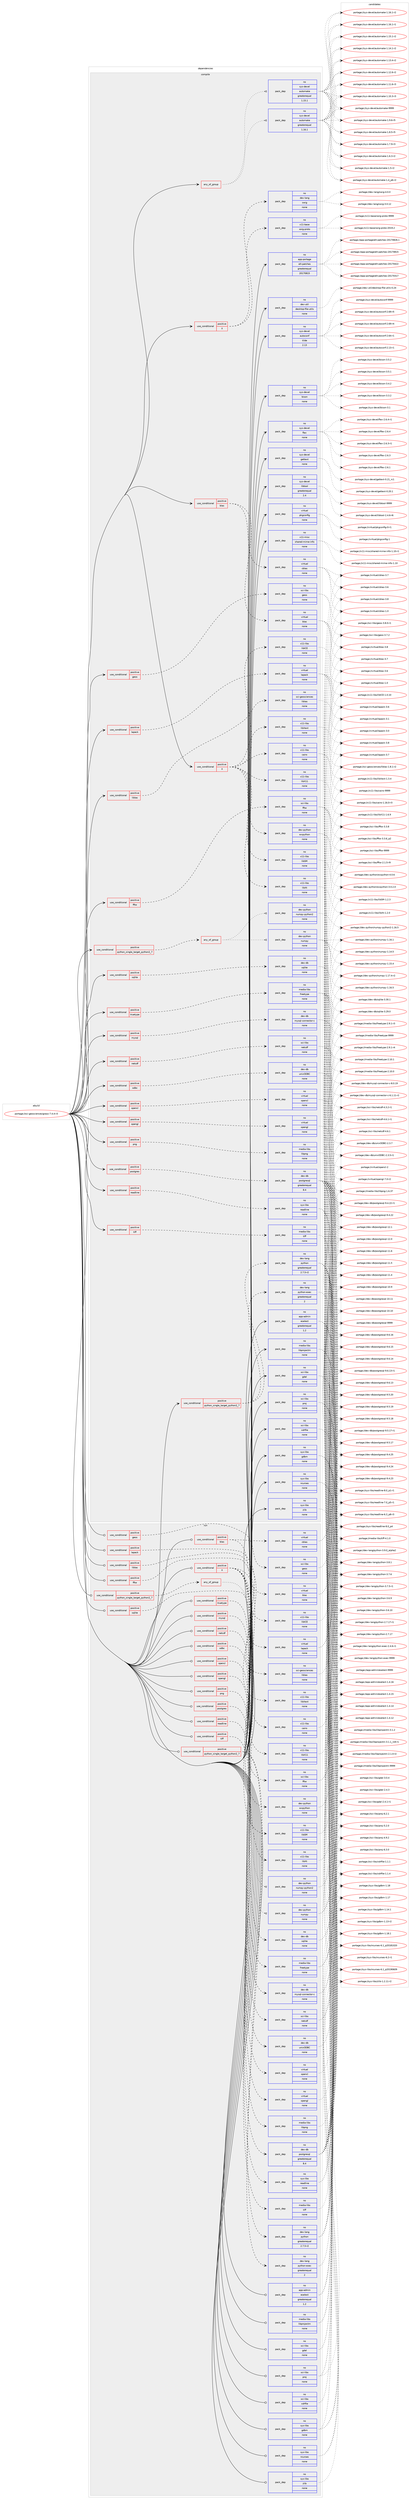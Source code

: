 digraph prolog {

# *************
# Graph options
# *************

newrank=true;
concentrate=true;
compound=true;
graph [rankdir=LR,fontname=Helvetica,fontsize=10,ranksep=1.5];#, ranksep=2.5, nodesep=0.2];
edge  [arrowhead=vee];
node  [fontname=Helvetica,fontsize=10];

# **********
# The ebuild
# **********

subgraph cluster_leftcol {
color=gray;
rank=same;
label=<<i>ebuild</i>>;
id [label="portage://sci-geosciences/grass-7.4.4-r3", color=red, width=4, href="../sci-geosciences/grass-7.4.4-r3.svg"];
}

# ****************
# The dependencies
# ****************

subgraph cluster_midcol {
color=gray;
label=<<i>dependencies</i>>;
subgraph cluster_compile {
fillcolor="#eeeeee";
style=filled;
label=<<i>compile</i>>;
subgraph any1529 {
dependency98505 [label=<<TABLE BORDER="0" CELLBORDER="1" CELLSPACING="0" CELLPADDING="4"><TR><TD CELLPADDING="10">any_of_group</TD></TR></TABLE>>, shape=none, color=red];subgraph pack76868 {
dependency98506 [label=<<TABLE BORDER="0" CELLBORDER="1" CELLSPACING="0" CELLPADDING="4" WIDTH="220"><TR><TD ROWSPAN="6" CELLPADDING="30">pack_dep</TD></TR><TR><TD WIDTH="110">no</TD></TR><TR><TD>sys-devel</TD></TR><TR><TD>automake</TD></TR><TR><TD>greaterequal</TD></TR><TR><TD>1.16.1</TD></TR></TABLE>>, shape=none, color=blue];
}
dependency98505:e -> dependency98506:w [weight=20,style="dotted",arrowhead="oinv"];
subgraph pack76869 {
dependency98507 [label=<<TABLE BORDER="0" CELLBORDER="1" CELLSPACING="0" CELLPADDING="4" WIDTH="220"><TR><TD ROWSPAN="6" CELLPADDING="30">pack_dep</TD></TR><TR><TD WIDTH="110">no</TD></TR><TR><TD>sys-devel</TD></TR><TR><TD>automake</TD></TR><TR><TD>greaterequal</TD></TR><TR><TD>1.15.1</TD></TR></TABLE>>, shape=none, color=blue];
}
dependency98505:e -> dependency98507:w [weight=20,style="dotted",arrowhead="oinv"];
}
id:e -> dependency98505:w [weight=20,style="solid",arrowhead="vee"];
subgraph cond20021 {
dependency98508 [label=<<TABLE BORDER="0" CELLBORDER="1" CELLSPACING="0" CELLPADDING="4"><TR><TD ROWSPAN="3" CELLPADDING="10">use_conditional</TD></TR><TR><TD>positive</TD></TR><TR><TD>X</TD></TR></TABLE>>, shape=none, color=red];
subgraph pack76870 {
dependency98509 [label=<<TABLE BORDER="0" CELLBORDER="1" CELLSPACING="0" CELLPADDING="4" WIDTH="220"><TR><TD ROWSPAN="6" CELLPADDING="30">pack_dep</TD></TR><TR><TD WIDTH="110">no</TD></TR><TR><TD>dev-lang</TD></TR><TR><TD>swig</TD></TR><TR><TD>none</TD></TR><TR><TD></TD></TR></TABLE>>, shape=none, color=blue];
}
dependency98508:e -> dependency98509:w [weight=20,style="dashed",arrowhead="vee"];
subgraph pack76871 {
dependency98510 [label=<<TABLE BORDER="0" CELLBORDER="1" CELLSPACING="0" CELLPADDING="4" WIDTH="220"><TR><TD ROWSPAN="6" CELLPADDING="30">pack_dep</TD></TR><TR><TD WIDTH="110">no</TD></TR><TR><TD>x11-base</TD></TR><TR><TD>xorg-proto</TD></TR><TR><TD>none</TD></TR><TR><TD></TD></TR></TABLE>>, shape=none, color=blue];
}
dependency98508:e -> dependency98510:w [weight=20,style="dashed",arrowhead="vee"];
}
id:e -> dependency98508:w [weight=20,style="solid",arrowhead="vee"];
subgraph cond20022 {
dependency98511 [label=<<TABLE BORDER="0" CELLBORDER="1" CELLSPACING="0" CELLPADDING="4"><TR><TD ROWSPAN="3" CELLPADDING="10">use_conditional</TD></TR><TR><TD>positive</TD></TR><TR><TD>X</TD></TR></TABLE>>, shape=none, color=red];
subgraph pack76872 {
dependency98512 [label=<<TABLE BORDER="0" CELLBORDER="1" CELLSPACING="0" CELLPADDING="4" WIDTH="220"><TR><TD ROWSPAN="6" CELLPADDING="30">pack_dep</TD></TR><TR><TD WIDTH="110">no</TD></TR><TR><TD>dev-python</TD></TR><TR><TD>wxpython</TD></TR><TR><TD>none</TD></TR><TR><TD></TD></TR></TABLE>>, shape=none, color=blue];
}
dependency98511:e -> dependency98512:w [weight=20,style="dashed",arrowhead="vee"];
subgraph pack76873 {
dependency98513 [label=<<TABLE BORDER="0" CELLBORDER="1" CELLSPACING="0" CELLPADDING="4" WIDTH="220"><TR><TD ROWSPAN="6" CELLPADDING="30">pack_dep</TD></TR><TR><TD WIDTH="110">no</TD></TR><TR><TD>x11-libs</TD></TR><TR><TD>cairo</TD></TR><TR><TD>none</TD></TR><TR><TD></TD></TR></TABLE>>, shape=none, color=blue];
}
dependency98511:e -> dependency98513:w [weight=20,style="dashed",arrowhead="vee"];
subgraph pack76874 {
dependency98514 [label=<<TABLE BORDER="0" CELLBORDER="1" CELLSPACING="0" CELLPADDING="4" WIDTH="220"><TR><TD ROWSPAN="6" CELLPADDING="30">pack_dep</TD></TR><TR><TD WIDTH="110">no</TD></TR><TR><TD>x11-libs</TD></TR><TR><TD>libICE</TD></TR><TR><TD>none</TD></TR><TR><TD></TD></TR></TABLE>>, shape=none, color=blue];
}
dependency98511:e -> dependency98514:w [weight=20,style="dashed",arrowhead="vee"];
subgraph pack76875 {
dependency98515 [label=<<TABLE BORDER="0" CELLBORDER="1" CELLSPACING="0" CELLPADDING="4" WIDTH="220"><TR><TD ROWSPAN="6" CELLPADDING="30">pack_dep</TD></TR><TR><TD WIDTH="110">no</TD></TR><TR><TD>x11-libs</TD></TR><TR><TD>libSM</TD></TR><TR><TD>none</TD></TR><TR><TD></TD></TR></TABLE>>, shape=none, color=blue];
}
dependency98511:e -> dependency98515:w [weight=20,style="dashed",arrowhead="vee"];
subgraph pack76876 {
dependency98516 [label=<<TABLE BORDER="0" CELLBORDER="1" CELLSPACING="0" CELLPADDING="4" WIDTH="220"><TR><TD ROWSPAN="6" CELLPADDING="30">pack_dep</TD></TR><TR><TD WIDTH="110">no</TD></TR><TR><TD>x11-libs</TD></TR><TR><TD>libX11</TD></TR><TR><TD>none</TD></TR><TR><TD></TD></TR></TABLE>>, shape=none, color=blue];
}
dependency98511:e -> dependency98516:w [weight=20,style="dashed",arrowhead="vee"];
subgraph pack76877 {
dependency98517 [label=<<TABLE BORDER="0" CELLBORDER="1" CELLSPACING="0" CELLPADDING="4" WIDTH="220"><TR><TD ROWSPAN="6" CELLPADDING="30">pack_dep</TD></TR><TR><TD WIDTH="110">no</TD></TR><TR><TD>x11-libs</TD></TR><TR><TD>libXext</TD></TR><TR><TD>none</TD></TR><TR><TD></TD></TR></TABLE>>, shape=none, color=blue];
}
dependency98511:e -> dependency98517:w [weight=20,style="dashed",arrowhead="vee"];
subgraph pack76878 {
dependency98518 [label=<<TABLE BORDER="0" CELLBORDER="1" CELLSPACING="0" CELLPADDING="4" WIDTH="220"><TR><TD ROWSPAN="6" CELLPADDING="30">pack_dep</TD></TR><TR><TD WIDTH="110">no</TD></TR><TR><TD>x11-libs</TD></TR><TR><TD>libXt</TD></TR><TR><TD>none</TD></TR><TR><TD></TD></TR></TABLE>>, shape=none, color=blue];
}
dependency98511:e -> dependency98518:w [weight=20,style="dashed",arrowhead="vee"];
}
id:e -> dependency98511:w [weight=20,style="solid",arrowhead="vee"];
subgraph cond20023 {
dependency98519 [label=<<TABLE BORDER="0" CELLBORDER="1" CELLSPACING="0" CELLPADDING="4"><TR><TD ROWSPAN="3" CELLPADDING="10">use_conditional</TD></TR><TR><TD>positive</TD></TR><TR><TD>blas</TD></TR></TABLE>>, shape=none, color=red];
subgraph pack76879 {
dependency98520 [label=<<TABLE BORDER="0" CELLBORDER="1" CELLSPACING="0" CELLPADDING="4" WIDTH="220"><TR><TD ROWSPAN="6" CELLPADDING="30">pack_dep</TD></TR><TR><TD WIDTH="110">no</TD></TR><TR><TD>virtual</TD></TR><TR><TD>cblas</TD></TR><TR><TD>none</TD></TR><TR><TD></TD></TR></TABLE>>, shape=none, color=blue];
}
dependency98519:e -> dependency98520:w [weight=20,style="dashed",arrowhead="vee"];
subgraph pack76880 {
dependency98521 [label=<<TABLE BORDER="0" CELLBORDER="1" CELLSPACING="0" CELLPADDING="4" WIDTH="220"><TR><TD ROWSPAN="6" CELLPADDING="30">pack_dep</TD></TR><TR><TD WIDTH="110">no</TD></TR><TR><TD>virtual</TD></TR><TR><TD>blas</TD></TR><TR><TD>none</TD></TR><TR><TD></TD></TR></TABLE>>, shape=none, color=blue];
}
dependency98519:e -> dependency98521:w [weight=20,style="dashed",arrowhead="vee"];
}
id:e -> dependency98519:w [weight=20,style="solid",arrowhead="vee"];
subgraph cond20024 {
dependency98522 [label=<<TABLE BORDER="0" CELLBORDER="1" CELLSPACING="0" CELLPADDING="4"><TR><TD ROWSPAN="3" CELLPADDING="10">use_conditional</TD></TR><TR><TD>positive</TD></TR><TR><TD>fftw</TD></TR></TABLE>>, shape=none, color=red];
subgraph pack76881 {
dependency98523 [label=<<TABLE BORDER="0" CELLBORDER="1" CELLSPACING="0" CELLPADDING="4" WIDTH="220"><TR><TD ROWSPAN="6" CELLPADDING="30">pack_dep</TD></TR><TR><TD WIDTH="110">no</TD></TR><TR><TD>sci-libs</TD></TR><TR><TD>fftw</TD></TR><TR><TD>none</TD></TR><TR><TD></TD></TR></TABLE>>, shape=none, color=blue];
}
dependency98522:e -> dependency98523:w [weight=20,style="dashed",arrowhead="vee"];
}
id:e -> dependency98522:w [weight=20,style="solid",arrowhead="vee"];
subgraph cond20025 {
dependency98524 [label=<<TABLE BORDER="0" CELLBORDER="1" CELLSPACING="0" CELLPADDING="4"><TR><TD ROWSPAN="3" CELLPADDING="10">use_conditional</TD></TR><TR><TD>positive</TD></TR><TR><TD>geos</TD></TR></TABLE>>, shape=none, color=red];
subgraph pack76882 {
dependency98525 [label=<<TABLE BORDER="0" CELLBORDER="1" CELLSPACING="0" CELLPADDING="4" WIDTH="220"><TR><TD ROWSPAN="6" CELLPADDING="30">pack_dep</TD></TR><TR><TD WIDTH="110">no</TD></TR><TR><TD>sci-libs</TD></TR><TR><TD>geos</TD></TR><TR><TD>none</TD></TR><TR><TD></TD></TR></TABLE>>, shape=none, color=blue];
}
dependency98524:e -> dependency98525:w [weight=20,style="dashed",arrowhead="vee"];
}
id:e -> dependency98524:w [weight=20,style="solid",arrowhead="vee"];
subgraph cond20026 {
dependency98526 [label=<<TABLE BORDER="0" CELLBORDER="1" CELLSPACING="0" CELLPADDING="4"><TR><TD ROWSPAN="3" CELLPADDING="10">use_conditional</TD></TR><TR><TD>positive</TD></TR><TR><TD>lapack</TD></TR></TABLE>>, shape=none, color=red];
subgraph pack76883 {
dependency98527 [label=<<TABLE BORDER="0" CELLBORDER="1" CELLSPACING="0" CELLPADDING="4" WIDTH="220"><TR><TD ROWSPAN="6" CELLPADDING="30">pack_dep</TD></TR><TR><TD WIDTH="110">no</TD></TR><TR><TD>virtual</TD></TR><TR><TD>lapack</TD></TR><TR><TD>none</TD></TR><TR><TD></TD></TR></TABLE>>, shape=none, color=blue];
}
dependency98526:e -> dependency98527:w [weight=20,style="dashed",arrowhead="vee"];
}
id:e -> dependency98526:w [weight=20,style="solid",arrowhead="vee"];
subgraph cond20027 {
dependency98528 [label=<<TABLE BORDER="0" CELLBORDER="1" CELLSPACING="0" CELLPADDING="4"><TR><TD ROWSPAN="3" CELLPADDING="10">use_conditional</TD></TR><TR><TD>positive</TD></TR><TR><TD>liblas</TD></TR></TABLE>>, shape=none, color=red];
subgraph pack76884 {
dependency98529 [label=<<TABLE BORDER="0" CELLBORDER="1" CELLSPACING="0" CELLPADDING="4" WIDTH="220"><TR><TD ROWSPAN="6" CELLPADDING="30">pack_dep</TD></TR><TR><TD WIDTH="110">no</TD></TR><TR><TD>sci-geosciences</TD></TR><TR><TD>liblas</TD></TR><TR><TD>none</TD></TR><TR><TD></TD></TR></TABLE>>, shape=none, color=blue];
}
dependency98528:e -> dependency98529:w [weight=20,style="dashed",arrowhead="vee"];
}
id:e -> dependency98528:w [weight=20,style="solid",arrowhead="vee"];
subgraph cond20028 {
dependency98530 [label=<<TABLE BORDER="0" CELLBORDER="1" CELLSPACING="0" CELLPADDING="4"><TR><TD ROWSPAN="3" CELLPADDING="10">use_conditional</TD></TR><TR><TD>positive</TD></TR><TR><TD>mysql</TD></TR></TABLE>>, shape=none, color=red];
subgraph pack76885 {
dependency98531 [label=<<TABLE BORDER="0" CELLBORDER="1" CELLSPACING="0" CELLPADDING="4" WIDTH="220"><TR><TD ROWSPAN="6" CELLPADDING="30">pack_dep</TD></TR><TR><TD WIDTH="110">no</TD></TR><TR><TD>dev-db</TD></TR><TR><TD>mysql-connector-c</TD></TR><TR><TD>none</TD></TR><TR><TD></TD></TR></TABLE>>, shape=none, color=blue];
}
dependency98530:e -> dependency98531:w [weight=20,style="dashed",arrowhead="vee"];
}
id:e -> dependency98530:w [weight=20,style="solid",arrowhead="vee"];
subgraph cond20029 {
dependency98532 [label=<<TABLE BORDER="0" CELLBORDER="1" CELLSPACING="0" CELLPADDING="4"><TR><TD ROWSPAN="3" CELLPADDING="10">use_conditional</TD></TR><TR><TD>positive</TD></TR><TR><TD>netcdf</TD></TR></TABLE>>, shape=none, color=red];
subgraph pack76886 {
dependency98533 [label=<<TABLE BORDER="0" CELLBORDER="1" CELLSPACING="0" CELLPADDING="4" WIDTH="220"><TR><TD ROWSPAN="6" CELLPADDING="30">pack_dep</TD></TR><TR><TD WIDTH="110">no</TD></TR><TR><TD>sci-libs</TD></TR><TR><TD>netcdf</TD></TR><TR><TD>none</TD></TR><TR><TD></TD></TR></TABLE>>, shape=none, color=blue];
}
dependency98532:e -> dependency98533:w [weight=20,style="dashed",arrowhead="vee"];
}
id:e -> dependency98532:w [weight=20,style="solid",arrowhead="vee"];
subgraph cond20030 {
dependency98534 [label=<<TABLE BORDER="0" CELLBORDER="1" CELLSPACING="0" CELLPADDING="4"><TR><TD ROWSPAN="3" CELLPADDING="10">use_conditional</TD></TR><TR><TD>positive</TD></TR><TR><TD>odbc</TD></TR></TABLE>>, shape=none, color=red];
subgraph pack76887 {
dependency98535 [label=<<TABLE BORDER="0" CELLBORDER="1" CELLSPACING="0" CELLPADDING="4" WIDTH="220"><TR><TD ROWSPAN="6" CELLPADDING="30">pack_dep</TD></TR><TR><TD WIDTH="110">no</TD></TR><TR><TD>dev-db</TD></TR><TR><TD>unixODBC</TD></TR><TR><TD>none</TD></TR><TR><TD></TD></TR></TABLE>>, shape=none, color=blue];
}
dependency98534:e -> dependency98535:w [weight=20,style="dashed",arrowhead="vee"];
}
id:e -> dependency98534:w [weight=20,style="solid",arrowhead="vee"];
subgraph cond20031 {
dependency98536 [label=<<TABLE BORDER="0" CELLBORDER="1" CELLSPACING="0" CELLPADDING="4"><TR><TD ROWSPAN="3" CELLPADDING="10">use_conditional</TD></TR><TR><TD>positive</TD></TR><TR><TD>opencl</TD></TR></TABLE>>, shape=none, color=red];
subgraph pack76888 {
dependency98537 [label=<<TABLE BORDER="0" CELLBORDER="1" CELLSPACING="0" CELLPADDING="4" WIDTH="220"><TR><TD ROWSPAN="6" CELLPADDING="30">pack_dep</TD></TR><TR><TD WIDTH="110">no</TD></TR><TR><TD>virtual</TD></TR><TR><TD>opencl</TD></TR><TR><TD>none</TD></TR><TR><TD></TD></TR></TABLE>>, shape=none, color=blue];
}
dependency98536:e -> dependency98537:w [weight=20,style="dashed",arrowhead="vee"];
}
id:e -> dependency98536:w [weight=20,style="solid",arrowhead="vee"];
subgraph cond20032 {
dependency98538 [label=<<TABLE BORDER="0" CELLBORDER="1" CELLSPACING="0" CELLPADDING="4"><TR><TD ROWSPAN="3" CELLPADDING="10">use_conditional</TD></TR><TR><TD>positive</TD></TR><TR><TD>opengl</TD></TR></TABLE>>, shape=none, color=red];
subgraph pack76889 {
dependency98539 [label=<<TABLE BORDER="0" CELLBORDER="1" CELLSPACING="0" CELLPADDING="4" WIDTH="220"><TR><TD ROWSPAN="6" CELLPADDING="30">pack_dep</TD></TR><TR><TD WIDTH="110">no</TD></TR><TR><TD>virtual</TD></TR><TR><TD>opengl</TD></TR><TR><TD>none</TD></TR><TR><TD></TD></TR></TABLE>>, shape=none, color=blue];
}
dependency98538:e -> dependency98539:w [weight=20,style="dashed",arrowhead="vee"];
}
id:e -> dependency98538:w [weight=20,style="solid",arrowhead="vee"];
subgraph cond20033 {
dependency98540 [label=<<TABLE BORDER="0" CELLBORDER="1" CELLSPACING="0" CELLPADDING="4"><TR><TD ROWSPAN="3" CELLPADDING="10">use_conditional</TD></TR><TR><TD>positive</TD></TR><TR><TD>png</TD></TR></TABLE>>, shape=none, color=red];
subgraph pack76890 {
dependency98541 [label=<<TABLE BORDER="0" CELLBORDER="1" CELLSPACING="0" CELLPADDING="4" WIDTH="220"><TR><TD ROWSPAN="6" CELLPADDING="30">pack_dep</TD></TR><TR><TD WIDTH="110">no</TD></TR><TR><TD>media-libs</TD></TR><TR><TD>libpng</TD></TR><TR><TD>none</TD></TR><TR><TD></TD></TR></TABLE>>, shape=none, color=blue];
}
dependency98540:e -> dependency98541:w [weight=20,style="dashed",arrowhead="vee"];
}
id:e -> dependency98540:w [weight=20,style="solid",arrowhead="vee"];
subgraph cond20034 {
dependency98542 [label=<<TABLE BORDER="0" CELLBORDER="1" CELLSPACING="0" CELLPADDING="4"><TR><TD ROWSPAN="3" CELLPADDING="10">use_conditional</TD></TR><TR><TD>positive</TD></TR><TR><TD>postgres</TD></TR></TABLE>>, shape=none, color=red];
subgraph pack76891 {
dependency98543 [label=<<TABLE BORDER="0" CELLBORDER="1" CELLSPACING="0" CELLPADDING="4" WIDTH="220"><TR><TD ROWSPAN="6" CELLPADDING="30">pack_dep</TD></TR><TR><TD WIDTH="110">no</TD></TR><TR><TD>dev-db</TD></TR><TR><TD>postgresql</TD></TR><TR><TD>greaterequal</TD></TR><TR><TD>8.4</TD></TR></TABLE>>, shape=none, color=blue];
}
dependency98542:e -> dependency98543:w [weight=20,style="dashed",arrowhead="vee"];
}
id:e -> dependency98542:w [weight=20,style="solid",arrowhead="vee"];
subgraph cond20035 {
dependency98544 [label=<<TABLE BORDER="0" CELLBORDER="1" CELLSPACING="0" CELLPADDING="4"><TR><TD ROWSPAN="3" CELLPADDING="10">use_conditional</TD></TR><TR><TD>positive</TD></TR><TR><TD>python_single_target_python2_7</TD></TR></TABLE>>, shape=none, color=red];
subgraph any1530 {
dependency98545 [label=<<TABLE BORDER="0" CELLBORDER="1" CELLSPACING="0" CELLPADDING="4"><TR><TD CELLPADDING="10">any_of_group</TD></TR></TABLE>>, shape=none, color=red];subgraph pack76892 {
dependency98546 [label=<<TABLE BORDER="0" CELLBORDER="1" CELLSPACING="0" CELLPADDING="4" WIDTH="220"><TR><TD ROWSPAN="6" CELLPADDING="30">pack_dep</TD></TR><TR><TD WIDTH="110">no</TD></TR><TR><TD>dev-python</TD></TR><TR><TD>numpy-python2</TD></TR><TR><TD>none</TD></TR><TR><TD></TD></TR></TABLE>>, shape=none, color=blue];
}
dependency98545:e -> dependency98546:w [weight=20,style="dotted",arrowhead="oinv"];
subgraph pack76893 {
dependency98547 [label=<<TABLE BORDER="0" CELLBORDER="1" CELLSPACING="0" CELLPADDING="4" WIDTH="220"><TR><TD ROWSPAN="6" CELLPADDING="30">pack_dep</TD></TR><TR><TD WIDTH="110">no</TD></TR><TR><TD>dev-python</TD></TR><TR><TD>numpy</TD></TR><TR><TD>none</TD></TR><TR><TD></TD></TR></TABLE>>, shape=none, color=blue];
}
dependency98545:e -> dependency98547:w [weight=20,style="dotted",arrowhead="oinv"];
}
dependency98544:e -> dependency98545:w [weight=20,style="dashed",arrowhead="vee"];
}
id:e -> dependency98544:w [weight=20,style="solid",arrowhead="vee"];
subgraph cond20036 {
dependency98548 [label=<<TABLE BORDER="0" CELLBORDER="1" CELLSPACING="0" CELLPADDING="4"><TR><TD ROWSPAN="3" CELLPADDING="10">use_conditional</TD></TR><TR><TD>positive</TD></TR><TR><TD>python_single_target_python2_7</TD></TR></TABLE>>, shape=none, color=red];
subgraph pack76894 {
dependency98549 [label=<<TABLE BORDER="0" CELLBORDER="1" CELLSPACING="0" CELLPADDING="4" WIDTH="220"><TR><TD ROWSPAN="6" CELLPADDING="30">pack_dep</TD></TR><TR><TD WIDTH="110">no</TD></TR><TR><TD>dev-lang</TD></TR><TR><TD>python</TD></TR><TR><TD>greaterequal</TD></TR><TR><TD>2.7.5-r2</TD></TR></TABLE>>, shape=none, color=blue];
}
dependency98548:e -> dependency98549:w [weight=20,style="dashed",arrowhead="vee"];
subgraph pack76895 {
dependency98550 [label=<<TABLE BORDER="0" CELLBORDER="1" CELLSPACING="0" CELLPADDING="4" WIDTH="220"><TR><TD ROWSPAN="6" CELLPADDING="30">pack_dep</TD></TR><TR><TD WIDTH="110">no</TD></TR><TR><TD>dev-lang</TD></TR><TR><TD>python-exec</TD></TR><TR><TD>greaterequal</TD></TR><TR><TD>2</TD></TR></TABLE>>, shape=none, color=blue];
}
dependency98548:e -> dependency98550:w [weight=20,style="dashed",arrowhead="vee"];
}
id:e -> dependency98548:w [weight=20,style="solid",arrowhead="vee"];
subgraph cond20037 {
dependency98551 [label=<<TABLE BORDER="0" CELLBORDER="1" CELLSPACING="0" CELLPADDING="4"><TR><TD ROWSPAN="3" CELLPADDING="10">use_conditional</TD></TR><TR><TD>positive</TD></TR><TR><TD>readline</TD></TR></TABLE>>, shape=none, color=red];
subgraph pack76896 {
dependency98552 [label=<<TABLE BORDER="0" CELLBORDER="1" CELLSPACING="0" CELLPADDING="4" WIDTH="220"><TR><TD ROWSPAN="6" CELLPADDING="30">pack_dep</TD></TR><TR><TD WIDTH="110">no</TD></TR><TR><TD>sys-libs</TD></TR><TR><TD>readline</TD></TR><TR><TD>none</TD></TR><TR><TD></TD></TR></TABLE>>, shape=none, color=blue];
}
dependency98551:e -> dependency98552:w [weight=20,style="dashed",arrowhead="vee"];
}
id:e -> dependency98551:w [weight=20,style="solid",arrowhead="vee"];
subgraph cond20038 {
dependency98553 [label=<<TABLE BORDER="0" CELLBORDER="1" CELLSPACING="0" CELLPADDING="4"><TR><TD ROWSPAN="3" CELLPADDING="10">use_conditional</TD></TR><TR><TD>positive</TD></TR><TR><TD>sqlite</TD></TR></TABLE>>, shape=none, color=red];
subgraph pack76897 {
dependency98554 [label=<<TABLE BORDER="0" CELLBORDER="1" CELLSPACING="0" CELLPADDING="4" WIDTH="220"><TR><TD ROWSPAN="6" CELLPADDING="30">pack_dep</TD></TR><TR><TD WIDTH="110">no</TD></TR><TR><TD>dev-db</TD></TR><TR><TD>sqlite</TD></TR><TR><TD>none</TD></TR><TR><TD></TD></TR></TABLE>>, shape=none, color=blue];
}
dependency98553:e -> dependency98554:w [weight=20,style="dashed",arrowhead="vee"];
}
id:e -> dependency98553:w [weight=20,style="solid",arrowhead="vee"];
subgraph cond20039 {
dependency98555 [label=<<TABLE BORDER="0" CELLBORDER="1" CELLSPACING="0" CELLPADDING="4"><TR><TD ROWSPAN="3" CELLPADDING="10">use_conditional</TD></TR><TR><TD>positive</TD></TR><TR><TD>tiff</TD></TR></TABLE>>, shape=none, color=red];
subgraph pack76898 {
dependency98556 [label=<<TABLE BORDER="0" CELLBORDER="1" CELLSPACING="0" CELLPADDING="4" WIDTH="220"><TR><TD ROWSPAN="6" CELLPADDING="30">pack_dep</TD></TR><TR><TD WIDTH="110">no</TD></TR><TR><TD>media-libs</TD></TR><TR><TD>tiff</TD></TR><TR><TD>none</TD></TR><TR><TD></TD></TR></TABLE>>, shape=none, color=blue];
}
dependency98555:e -> dependency98556:w [weight=20,style="dashed",arrowhead="vee"];
}
id:e -> dependency98555:w [weight=20,style="solid",arrowhead="vee"];
subgraph cond20040 {
dependency98557 [label=<<TABLE BORDER="0" CELLBORDER="1" CELLSPACING="0" CELLPADDING="4"><TR><TD ROWSPAN="3" CELLPADDING="10">use_conditional</TD></TR><TR><TD>positive</TD></TR><TR><TD>truetype</TD></TR></TABLE>>, shape=none, color=red];
subgraph pack76899 {
dependency98558 [label=<<TABLE BORDER="0" CELLBORDER="1" CELLSPACING="0" CELLPADDING="4" WIDTH="220"><TR><TD ROWSPAN="6" CELLPADDING="30">pack_dep</TD></TR><TR><TD WIDTH="110">no</TD></TR><TR><TD>media-libs</TD></TR><TR><TD>freetype</TD></TR><TR><TD>none</TD></TR><TR><TD></TD></TR></TABLE>>, shape=none, color=blue];
}
dependency98557:e -> dependency98558:w [weight=20,style="dashed",arrowhead="vee"];
}
id:e -> dependency98557:w [weight=20,style="solid",arrowhead="vee"];
subgraph pack76900 {
dependency98559 [label=<<TABLE BORDER="0" CELLBORDER="1" CELLSPACING="0" CELLPADDING="4" WIDTH="220"><TR><TD ROWSPAN="6" CELLPADDING="30">pack_dep</TD></TR><TR><TD WIDTH="110">no</TD></TR><TR><TD>app-admin</TD></TR><TR><TD>eselect</TD></TR><TR><TD>greaterequal</TD></TR><TR><TD>1.2</TD></TR></TABLE>>, shape=none, color=blue];
}
id:e -> dependency98559:w [weight=20,style="solid",arrowhead="vee"];
subgraph pack76901 {
dependency98560 [label=<<TABLE BORDER="0" CELLBORDER="1" CELLSPACING="0" CELLPADDING="4" WIDTH="220"><TR><TD ROWSPAN="6" CELLPADDING="30">pack_dep</TD></TR><TR><TD WIDTH="110">no</TD></TR><TR><TD>app-portage</TD></TR><TR><TD>elt-patches</TD></TR><TR><TD>greaterequal</TD></TR><TR><TD>20170815</TD></TR></TABLE>>, shape=none, color=blue];
}
id:e -> dependency98560:w [weight=20,style="solid",arrowhead="vee"];
subgraph pack76902 {
dependency98561 [label=<<TABLE BORDER="0" CELLBORDER="1" CELLSPACING="0" CELLPADDING="4" WIDTH="220"><TR><TD ROWSPAN="6" CELLPADDING="30">pack_dep</TD></TR><TR><TD WIDTH="110">no</TD></TR><TR><TD>dev-util</TD></TR><TR><TD>desktop-file-utils</TD></TR><TR><TD>none</TD></TR><TR><TD></TD></TR></TABLE>>, shape=none, color=blue];
}
id:e -> dependency98561:w [weight=20,style="solid",arrowhead="vee"];
subgraph pack76903 {
dependency98562 [label=<<TABLE BORDER="0" CELLBORDER="1" CELLSPACING="0" CELLPADDING="4" WIDTH="220"><TR><TD ROWSPAN="6" CELLPADDING="30">pack_dep</TD></TR><TR><TD WIDTH="110">no</TD></TR><TR><TD>media-libs</TD></TR><TR><TD>libprojectm</TD></TR><TR><TD>none</TD></TR><TR><TD></TD></TR></TABLE>>, shape=none, color=blue];
}
id:e -> dependency98562:w [weight=20,style="solid",arrowhead="vee"];
subgraph pack76904 {
dependency98563 [label=<<TABLE BORDER="0" CELLBORDER="1" CELLSPACING="0" CELLPADDING="4" WIDTH="220"><TR><TD ROWSPAN="6" CELLPADDING="30">pack_dep</TD></TR><TR><TD WIDTH="110">no</TD></TR><TR><TD>sci-libs</TD></TR><TR><TD>gdal</TD></TR><TR><TD>none</TD></TR><TR><TD></TD></TR></TABLE>>, shape=none, color=blue];
}
id:e -> dependency98563:w [weight=20,style="solid",arrowhead="vee"];
subgraph pack76905 {
dependency98564 [label=<<TABLE BORDER="0" CELLBORDER="1" CELLSPACING="0" CELLPADDING="4" WIDTH="220"><TR><TD ROWSPAN="6" CELLPADDING="30">pack_dep</TD></TR><TR><TD WIDTH="110">no</TD></TR><TR><TD>sci-libs</TD></TR><TR><TD>proj</TD></TR><TR><TD>none</TD></TR><TR><TD></TD></TR></TABLE>>, shape=none, color=blue];
}
id:e -> dependency98564:w [weight=20,style="solid",arrowhead="vee"];
subgraph pack76906 {
dependency98565 [label=<<TABLE BORDER="0" CELLBORDER="1" CELLSPACING="0" CELLPADDING="4" WIDTH="220"><TR><TD ROWSPAN="6" CELLPADDING="30">pack_dep</TD></TR><TR><TD WIDTH="110">no</TD></TR><TR><TD>sci-libs</TD></TR><TR><TD>xdrfile</TD></TR><TR><TD>none</TD></TR><TR><TD></TD></TR></TABLE>>, shape=none, color=blue];
}
id:e -> dependency98565:w [weight=20,style="solid",arrowhead="vee"];
subgraph pack76907 {
dependency98566 [label=<<TABLE BORDER="0" CELLBORDER="1" CELLSPACING="0" CELLPADDING="4" WIDTH="220"><TR><TD ROWSPAN="6" CELLPADDING="30">pack_dep</TD></TR><TR><TD WIDTH="110">no</TD></TR><TR><TD>sys-devel</TD></TR><TR><TD>autoconf</TD></TR><TR><TD>tilde</TD></TR><TR><TD>2.13</TD></TR></TABLE>>, shape=none, color=blue];
}
id:e -> dependency98566:w [weight=20,style="solid",arrowhead="vee"];
subgraph pack76908 {
dependency98567 [label=<<TABLE BORDER="0" CELLBORDER="1" CELLSPACING="0" CELLPADDING="4" WIDTH="220"><TR><TD ROWSPAN="6" CELLPADDING="30">pack_dep</TD></TR><TR><TD WIDTH="110">no</TD></TR><TR><TD>sys-devel</TD></TR><TR><TD>bison</TD></TR><TR><TD>none</TD></TR><TR><TD></TD></TR></TABLE>>, shape=none, color=blue];
}
id:e -> dependency98567:w [weight=20,style="solid",arrowhead="vee"];
subgraph pack76909 {
dependency98568 [label=<<TABLE BORDER="0" CELLBORDER="1" CELLSPACING="0" CELLPADDING="4" WIDTH="220"><TR><TD ROWSPAN="6" CELLPADDING="30">pack_dep</TD></TR><TR><TD WIDTH="110">no</TD></TR><TR><TD>sys-devel</TD></TR><TR><TD>flex</TD></TR><TR><TD>none</TD></TR><TR><TD></TD></TR></TABLE>>, shape=none, color=blue];
}
id:e -> dependency98568:w [weight=20,style="solid",arrowhead="vee"];
subgraph pack76910 {
dependency98569 [label=<<TABLE BORDER="0" CELLBORDER="1" CELLSPACING="0" CELLPADDING="4" WIDTH="220"><TR><TD ROWSPAN="6" CELLPADDING="30">pack_dep</TD></TR><TR><TD WIDTH="110">no</TD></TR><TR><TD>sys-devel</TD></TR><TR><TD>gettext</TD></TR><TR><TD>none</TD></TR><TR><TD></TD></TR></TABLE>>, shape=none, color=blue];
}
id:e -> dependency98569:w [weight=20,style="solid",arrowhead="vee"];
subgraph pack76911 {
dependency98570 [label=<<TABLE BORDER="0" CELLBORDER="1" CELLSPACING="0" CELLPADDING="4" WIDTH="220"><TR><TD ROWSPAN="6" CELLPADDING="30">pack_dep</TD></TR><TR><TD WIDTH="110">no</TD></TR><TR><TD>sys-devel</TD></TR><TR><TD>libtool</TD></TR><TR><TD>greaterequal</TD></TR><TR><TD>2.4</TD></TR></TABLE>>, shape=none, color=blue];
}
id:e -> dependency98570:w [weight=20,style="solid",arrowhead="vee"];
subgraph pack76912 {
dependency98571 [label=<<TABLE BORDER="0" CELLBORDER="1" CELLSPACING="0" CELLPADDING="4" WIDTH="220"><TR><TD ROWSPAN="6" CELLPADDING="30">pack_dep</TD></TR><TR><TD WIDTH="110">no</TD></TR><TR><TD>sys-libs</TD></TR><TR><TD>gdbm</TD></TR><TR><TD>none</TD></TR><TR><TD></TD></TR></TABLE>>, shape=none, color=blue];
}
id:e -> dependency98571:w [weight=20,style="solid",arrowhead="vee"];
subgraph pack76913 {
dependency98572 [label=<<TABLE BORDER="0" CELLBORDER="1" CELLSPACING="0" CELLPADDING="4" WIDTH="220"><TR><TD ROWSPAN="6" CELLPADDING="30">pack_dep</TD></TR><TR><TD WIDTH="110">no</TD></TR><TR><TD>sys-libs</TD></TR><TR><TD>ncurses</TD></TR><TR><TD>none</TD></TR><TR><TD></TD></TR></TABLE>>, shape=none, color=blue];
}
id:e -> dependency98572:w [weight=20,style="solid",arrowhead="vee"];
subgraph pack76914 {
dependency98573 [label=<<TABLE BORDER="0" CELLBORDER="1" CELLSPACING="0" CELLPADDING="4" WIDTH="220"><TR><TD ROWSPAN="6" CELLPADDING="30">pack_dep</TD></TR><TR><TD WIDTH="110">no</TD></TR><TR><TD>sys-libs</TD></TR><TR><TD>zlib</TD></TR><TR><TD>none</TD></TR><TR><TD></TD></TR></TABLE>>, shape=none, color=blue];
}
id:e -> dependency98573:w [weight=20,style="solid",arrowhead="vee"];
subgraph pack76915 {
dependency98574 [label=<<TABLE BORDER="0" CELLBORDER="1" CELLSPACING="0" CELLPADDING="4" WIDTH="220"><TR><TD ROWSPAN="6" CELLPADDING="30">pack_dep</TD></TR><TR><TD WIDTH="110">no</TD></TR><TR><TD>virtual</TD></TR><TR><TD>pkgconfig</TD></TR><TR><TD>none</TD></TR><TR><TD></TD></TR></TABLE>>, shape=none, color=blue];
}
id:e -> dependency98574:w [weight=20,style="solid",arrowhead="vee"];
subgraph pack76916 {
dependency98575 [label=<<TABLE BORDER="0" CELLBORDER="1" CELLSPACING="0" CELLPADDING="4" WIDTH="220"><TR><TD ROWSPAN="6" CELLPADDING="30">pack_dep</TD></TR><TR><TD WIDTH="110">no</TD></TR><TR><TD>x11-misc</TD></TR><TR><TD>shared-mime-info</TD></TR><TR><TD>none</TD></TR><TR><TD></TD></TR></TABLE>>, shape=none, color=blue];
}
id:e -> dependency98575:w [weight=20,style="solid",arrowhead="vee"];
}
subgraph cluster_compileandrun {
fillcolor="#eeeeee";
style=filled;
label=<<i>compile and run</i>>;
}
subgraph cluster_run {
fillcolor="#eeeeee";
style=filled;
label=<<i>run</i>>;
subgraph cond20041 {
dependency98576 [label=<<TABLE BORDER="0" CELLBORDER="1" CELLSPACING="0" CELLPADDING="4"><TR><TD ROWSPAN="3" CELLPADDING="10">use_conditional</TD></TR><TR><TD>positive</TD></TR><TR><TD>X</TD></TR></TABLE>>, shape=none, color=red];
subgraph pack76917 {
dependency98577 [label=<<TABLE BORDER="0" CELLBORDER="1" CELLSPACING="0" CELLPADDING="4" WIDTH="220"><TR><TD ROWSPAN="6" CELLPADDING="30">pack_dep</TD></TR><TR><TD WIDTH="110">no</TD></TR><TR><TD>dev-python</TD></TR><TR><TD>wxpython</TD></TR><TR><TD>none</TD></TR><TR><TD></TD></TR></TABLE>>, shape=none, color=blue];
}
dependency98576:e -> dependency98577:w [weight=20,style="dashed",arrowhead="vee"];
subgraph pack76918 {
dependency98578 [label=<<TABLE BORDER="0" CELLBORDER="1" CELLSPACING="0" CELLPADDING="4" WIDTH="220"><TR><TD ROWSPAN="6" CELLPADDING="30">pack_dep</TD></TR><TR><TD WIDTH="110">no</TD></TR><TR><TD>x11-libs</TD></TR><TR><TD>cairo</TD></TR><TR><TD>none</TD></TR><TR><TD></TD></TR></TABLE>>, shape=none, color=blue];
}
dependency98576:e -> dependency98578:w [weight=20,style="dashed",arrowhead="vee"];
subgraph pack76919 {
dependency98579 [label=<<TABLE BORDER="0" CELLBORDER="1" CELLSPACING="0" CELLPADDING="4" WIDTH="220"><TR><TD ROWSPAN="6" CELLPADDING="30">pack_dep</TD></TR><TR><TD WIDTH="110">no</TD></TR><TR><TD>x11-libs</TD></TR><TR><TD>libICE</TD></TR><TR><TD>none</TD></TR><TR><TD></TD></TR></TABLE>>, shape=none, color=blue];
}
dependency98576:e -> dependency98579:w [weight=20,style="dashed",arrowhead="vee"];
subgraph pack76920 {
dependency98580 [label=<<TABLE BORDER="0" CELLBORDER="1" CELLSPACING="0" CELLPADDING="4" WIDTH="220"><TR><TD ROWSPAN="6" CELLPADDING="30">pack_dep</TD></TR><TR><TD WIDTH="110">no</TD></TR><TR><TD>x11-libs</TD></TR><TR><TD>libSM</TD></TR><TR><TD>none</TD></TR><TR><TD></TD></TR></TABLE>>, shape=none, color=blue];
}
dependency98576:e -> dependency98580:w [weight=20,style="dashed",arrowhead="vee"];
subgraph pack76921 {
dependency98581 [label=<<TABLE BORDER="0" CELLBORDER="1" CELLSPACING="0" CELLPADDING="4" WIDTH="220"><TR><TD ROWSPAN="6" CELLPADDING="30">pack_dep</TD></TR><TR><TD WIDTH="110">no</TD></TR><TR><TD>x11-libs</TD></TR><TR><TD>libX11</TD></TR><TR><TD>none</TD></TR><TR><TD></TD></TR></TABLE>>, shape=none, color=blue];
}
dependency98576:e -> dependency98581:w [weight=20,style="dashed",arrowhead="vee"];
subgraph pack76922 {
dependency98582 [label=<<TABLE BORDER="0" CELLBORDER="1" CELLSPACING="0" CELLPADDING="4" WIDTH="220"><TR><TD ROWSPAN="6" CELLPADDING="30">pack_dep</TD></TR><TR><TD WIDTH="110">no</TD></TR><TR><TD>x11-libs</TD></TR><TR><TD>libXext</TD></TR><TR><TD>none</TD></TR><TR><TD></TD></TR></TABLE>>, shape=none, color=blue];
}
dependency98576:e -> dependency98582:w [weight=20,style="dashed",arrowhead="vee"];
subgraph pack76923 {
dependency98583 [label=<<TABLE BORDER="0" CELLBORDER="1" CELLSPACING="0" CELLPADDING="4" WIDTH="220"><TR><TD ROWSPAN="6" CELLPADDING="30">pack_dep</TD></TR><TR><TD WIDTH="110">no</TD></TR><TR><TD>x11-libs</TD></TR><TR><TD>libXt</TD></TR><TR><TD>none</TD></TR><TR><TD></TD></TR></TABLE>>, shape=none, color=blue];
}
dependency98576:e -> dependency98583:w [weight=20,style="dashed",arrowhead="vee"];
}
id:e -> dependency98576:w [weight=20,style="solid",arrowhead="odot"];
subgraph cond20042 {
dependency98584 [label=<<TABLE BORDER="0" CELLBORDER="1" CELLSPACING="0" CELLPADDING="4"><TR><TD ROWSPAN="3" CELLPADDING="10">use_conditional</TD></TR><TR><TD>positive</TD></TR><TR><TD>blas</TD></TR></TABLE>>, shape=none, color=red];
subgraph pack76924 {
dependency98585 [label=<<TABLE BORDER="0" CELLBORDER="1" CELLSPACING="0" CELLPADDING="4" WIDTH="220"><TR><TD ROWSPAN="6" CELLPADDING="30">pack_dep</TD></TR><TR><TD WIDTH="110">no</TD></TR><TR><TD>virtual</TD></TR><TR><TD>cblas</TD></TR><TR><TD>none</TD></TR><TR><TD></TD></TR></TABLE>>, shape=none, color=blue];
}
dependency98584:e -> dependency98585:w [weight=20,style="dashed",arrowhead="vee"];
subgraph pack76925 {
dependency98586 [label=<<TABLE BORDER="0" CELLBORDER="1" CELLSPACING="0" CELLPADDING="4" WIDTH="220"><TR><TD ROWSPAN="6" CELLPADDING="30">pack_dep</TD></TR><TR><TD WIDTH="110">no</TD></TR><TR><TD>virtual</TD></TR><TR><TD>blas</TD></TR><TR><TD>none</TD></TR><TR><TD></TD></TR></TABLE>>, shape=none, color=blue];
}
dependency98584:e -> dependency98586:w [weight=20,style="dashed",arrowhead="vee"];
}
id:e -> dependency98584:w [weight=20,style="solid",arrowhead="odot"];
subgraph cond20043 {
dependency98587 [label=<<TABLE BORDER="0" CELLBORDER="1" CELLSPACING="0" CELLPADDING="4"><TR><TD ROWSPAN="3" CELLPADDING="10">use_conditional</TD></TR><TR><TD>positive</TD></TR><TR><TD>fftw</TD></TR></TABLE>>, shape=none, color=red];
subgraph pack76926 {
dependency98588 [label=<<TABLE BORDER="0" CELLBORDER="1" CELLSPACING="0" CELLPADDING="4" WIDTH="220"><TR><TD ROWSPAN="6" CELLPADDING="30">pack_dep</TD></TR><TR><TD WIDTH="110">no</TD></TR><TR><TD>sci-libs</TD></TR><TR><TD>fftw</TD></TR><TR><TD>none</TD></TR><TR><TD></TD></TR></TABLE>>, shape=none, color=blue];
}
dependency98587:e -> dependency98588:w [weight=20,style="dashed",arrowhead="vee"];
}
id:e -> dependency98587:w [weight=20,style="solid",arrowhead="odot"];
subgraph cond20044 {
dependency98589 [label=<<TABLE BORDER="0" CELLBORDER="1" CELLSPACING="0" CELLPADDING="4"><TR><TD ROWSPAN="3" CELLPADDING="10">use_conditional</TD></TR><TR><TD>positive</TD></TR><TR><TD>geos</TD></TR></TABLE>>, shape=none, color=red];
subgraph pack76927 {
dependency98590 [label=<<TABLE BORDER="0" CELLBORDER="1" CELLSPACING="0" CELLPADDING="4" WIDTH="220"><TR><TD ROWSPAN="6" CELLPADDING="30">pack_dep</TD></TR><TR><TD WIDTH="110">no</TD></TR><TR><TD>sci-libs</TD></TR><TR><TD>geos</TD></TR><TR><TD>none</TD></TR><TR><TD></TD></TR></TABLE>>, shape=none, color=blue];
}
dependency98589:e -> dependency98590:w [weight=20,style="dashed",arrowhead="vee"];
}
id:e -> dependency98589:w [weight=20,style="solid",arrowhead="odot"];
subgraph cond20045 {
dependency98591 [label=<<TABLE BORDER="0" CELLBORDER="1" CELLSPACING="0" CELLPADDING="4"><TR><TD ROWSPAN="3" CELLPADDING="10">use_conditional</TD></TR><TR><TD>positive</TD></TR><TR><TD>lapack</TD></TR></TABLE>>, shape=none, color=red];
subgraph pack76928 {
dependency98592 [label=<<TABLE BORDER="0" CELLBORDER="1" CELLSPACING="0" CELLPADDING="4" WIDTH="220"><TR><TD ROWSPAN="6" CELLPADDING="30">pack_dep</TD></TR><TR><TD WIDTH="110">no</TD></TR><TR><TD>virtual</TD></TR><TR><TD>lapack</TD></TR><TR><TD>none</TD></TR><TR><TD></TD></TR></TABLE>>, shape=none, color=blue];
}
dependency98591:e -> dependency98592:w [weight=20,style="dashed",arrowhead="vee"];
}
id:e -> dependency98591:w [weight=20,style="solid",arrowhead="odot"];
subgraph cond20046 {
dependency98593 [label=<<TABLE BORDER="0" CELLBORDER="1" CELLSPACING="0" CELLPADDING="4"><TR><TD ROWSPAN="3" CELLPADDING="10">use_conditional</TD></TR><TR><TD>positive</TD></TR><TR><TD>liblas</TD></TR></TABLE>>, shape=none, color=red];
subgraph pack76929 {
dependency98594 [label=<<TABLE BORDER="0" CELLBORDER="1" CELLSPACING="0" CELLPADDING="4" WIDTH="220"><TR><TD ROWSPAN="6" CELLPADDING="30">pack_dep</TD></TR><TR><TD WIDTH="110">no</TD></TR><TR><TD>sci-geosciences</TD></TR><TR><TD>liblas</TD></TR><TR><TD>none</TD></TR><TR><TD></TD></TR></TABLE>>, shape=none, color=blue];
}
dependency98593:e -> dependency98594:w [weight=20,style="dashed",arrowhead="vee"];
}
id:e -> dependency98593:w [weight=20,style="solid",arrowhead="odot"];
subgraph cond20047 {
dependency98595 [label=<<TABLE BORDER="0" CELLBORDER="1" CELLSPACING="0" CELLPADDING="4"><TR><TD ROWSPAN="3" CELLPADDING="10">use_conditional</TD></TR><TR><TD>positive</TD></TR><TR><TD>mysql</TD></TR></TABLE>>, shape=none, color=red];
subgraph pack76930 {
dependency98596 [label=<<TABLE BORDER="0" CELLBORDER="1" CELLSPACING="0" CELLPADDING="4" WIDTH="220"><TR><TD ROWSPAN="6" CELLPADDING="30">pack_dep</TD></TR><TR><TD WIDTH="110">no</TD></TR><TR><TD>dev-db</TD></TR><TR><TD>mysql-connector-c</TD></TR><TR><TD>none</TD></TR><TR><TD></TD></TR></TABLE>>, shape=none, color=blue];
}
dependency98595:e -> dependency98596:w [weight=20,style="dashed",arrowhead="vee"];
}
id:e -> dependency98595:w [weight=20,style="solid",arrowhead="odot"];
subgraph cond20048 {
dependency98597 [label=<<TABLE BORDER="0" CELLBORDER="1" CELLSPACING="0" CELLPADDING="4"><TR><TD ROWSPAN="3" CELLPADDING="10">use_conditional</TD></TR><TR><TD>positive</TD></TR><TR><TD>netcdf</TD></TR></TABLE>>, shape=none, color=red];
subgraph pack76931 {
dependency98598 [label=<<TABLE BORDER="0" CELLBORDER="1" CELLSPACING="0" CELLPADDING="4" WIDTH="220"><TR><TD ROWSPAN="6" CELLPADDING="30">pack_dep</TD></TR><TR><TD WIDTH="110">no</TD></TR><TR><TD>sci-libs</TD></TR><TR><TD>netcdf</TD></TR><TR><TD>none</TD></TR><TR><TD></TD></TR></TABLE>>, shape=none, color=blue];
}
dependency98597:e -> dependency98598:w [weight=20,style="dashed",arrowhead="vee"];
}
id:e -> dependency98597:w [weight=20,style="solid",arrowhead="odot"];
subgraph cond20049 {
dependency98599 [label=<<TABLE BORDER="0" CELLBORDER="1" CELLSPACING="0" CELLPADDING="4"><TR><TD ROWSPAN="3" CELLPADDING="10">use_conditional</TD></TR><TR><TD>positive</TD></TR><TR><TD>odbc</TD></TR></TABLE>>, shape=none, color=red];
subgraph pack76932 {
dependency98600 [label=<<TABLE BORDER="0" CELLBORDER="1" CELLSPACING="0" CELLPADDING="4" WIDTH="220"><TR><TD ROWSPAN="6" CELLPADDING="30">pack_dep</TD></TR><TR><TD WIDTH="110">no</TD></TR><TR><TD>dev-db</TD></TR><TR><TD>unixODBC</TD></TR><TR><TD>none</TD></TR><TR><TD></TD></TR></TABLE>>, shape=none, color=blue];
}
dependency98599:e -> dependency98600:w [weight=20,style="dashed",arrowhead="vee"];
}
id:e -> dependency98599:w [weight=20,style="solid",arrowhead="odot"];
subgraph cond20050 {
dependency98601 [label=<<TABLE BORDER="0" CELLBORDER="1" CELLSPACING="0" CELLPADDING="4"><TR><TD ROWSPAN="3" CELLPADDING="10">use_conditional</TD></TR><TR><TD>positive</TD></TR><TR><TD>opencl</TD></TR></TABLE>>, shape=none, color=red];
subgraph pack76933 {
dependency98602 [label=<<TABLE BORDER="0" CELLBORDER="1" CELLSPACING="0" CELLPADDING="4" WIDTH="220"><TR><TD ROWSPAN="6" CELLPADDING="30">pack_dep</TD></TR><TR><TD WIDTH="110">no</TD></TR><TR><TD>virtual</TD></TR><TR><TD>opencl</TD></TR><TR><TD>none</TD></TR><TR><TD></TD></TR></TABLE>>, shape=none, color=blue];
}
dependency98601:e -> dependency98602:w [weight=20,style="dashed",arrowhead="vee"];
}
id:e -> dependency98601:w [weight=20,style="solid",arrowhead="odot"];
subgraph cond20051 {
dependency98603 [label=<<TABLE BORDER="0" CELLBORDER="1" CELLSPACING="0" CELLPADDING="4"><TR><TD ROWSPAN="3" CELLPADDING="10">use_conditional</TD></TR><TR><TD>positive</TD></TR><TR><TD>opengl</TD></TR></TABLE>>, shape=none, color=red];
subgraph pack76934 {
dependency98604 [label=<<TABLE BORDER="0" CELLBORDER="1" CELLSPACING="0" CELLPADDING="4" WIDTH="220"><TR><TD ROWSPAN="6" CELLPADDING="30">pack_dep</TD></TR><TR><TD WIDTH="110">no</TD></TR><TR><TD>virtual</TD></TR><TR><TD>opengl</TD></TR><TR><TD>none</TD></TR><TR><TD></TD></TR></TABLE>>, shape=none, color=blue];
}
dependency98603:e -> dependency98604:w [weight=20,style="dashed",arrowhead="vee"];
}
id:e -> dependency98603:w [weight=20,style="solid",arrowhead="odot"];
subgraph cond20052 {
dependency98605 [label=<<TABLE BORDER="0" CELLBORDER="1" CELLSPACING="0" CELLPADDING="4"><TR><TD ROWSPAN="3" CELLPADDING="10">use_conditional</TD></TR><TR><TD>positive</TD></TR><TR><TD>png</TD></TR></TABLE>>, shape=none, color=red];
subgraph pack76935 {
dependency98606 [label=<<TABLE BORDER="0" CELLBORDER="1" CELLSPACING="0" CELLPADDING="4" WIDTH="220"><TR><TD ROWSPAN="6" CELLPADDING="30">pack_dep</TD></TR><TR><TD WIDTH="110">no</TD></TR><TR><TD>media-libs</TD></TR><TR><TD>libpng</TD></TR><TR><TD>none</TD></TR><TR><TD></TD></TR></TABLE>>, shape=none, color=blue];
}
dependency98605:e -> dependency98606:w [weight=20,style="dashed",arrowhead="vee"];
}
id:e -> dependency98605:w [weight=20,style="solid",arrowhead="odot"];
subgraph cond20053 {
dependency98607 [label=<<TABLE BORDER="0" CELLBORDER="1" CELLSPACING="0" CELLPADDING="4"><TR><TD ROWSPAN="3" CELLPADDING="10">use_conditional</TD></TR><TR><TD>positive</TD></TR><TR><TD>postgres</TD></TR></TABLE>>, shape=none, color=red];
subgraph pack76936 {
dependency98608 [label=<<TABLE BORDER="0" CELLBORDER="1" CELLSPACING="0" CELLPADDING="4" WIDTH="220"><TR><TD ROWSPAN="6" CELLPADDING="30">pack_dep</TD></TR><TR><TD WIDTH="110">no</TD></TR><TR><TD>dev-db</TD></TR><TR><TD>postgresql</TD></TR><TR><TD>greaterequal</TD></TR><TR><TD>8.4</TD></TR></TABLE>>, shape=none, color=blue];
}
dependency98607:e -> dependency98608:w [weight=20,style="dashed",arrowhead="vee"];
}
id:e -> dependency98607:w [weight=20,style="solid",arrowhead="odot"];
subgraph cond20054 {
dependency98609 [label=<<TABLE BORDER="0" CELLBORDER="1" CELLSPACING="0" CELLPADDING="4"><TR><TD ROWSPAN="3" CELLPADDING="10">use_conditional</TD></TR><TR><TD>positive</TD></TR><TR><TD>python_single_target_python2_7</TD></TR></TABLE>>, shape=none, color=red];
subgraph any1531 {
dependency98610 [label=<<TABLE BORDER="0" CELLBORDER="1" CELLSPACING="0" CELLPADDING="4"><TR><TD CELLPADDING="10">any_of_group</TD></TR></TABLE>>, shape=none, color=red];subgraph pack76937 {
dependency98611 [label=<<TABLE BORDER="0" CELLBORDER="1" CELLSPACING="0" CELLPADDING="4" WIDTH="220"><TR><TD ROWSPAN="6" CELLPADDING="30">pack_dep</TD></TR><TR><TD WIDTH="110">no</TD></TR><TR><TD>dev-python</TD></TR><TR><TD>numpy-python2</TD></TR><TR><TD>none</TD></TR><TR><TD></TD></TR></TABLE>>, shape=none, color=blue];
}
dependency98610:e -> dependency98611:w [weight=20,style="dotted",arrowhead="oinv"];
subgraph pack76938 {
dependency98612 [label=<<TABLE BORDER="0" CELLBORDER="1" CELLSPACING="0" CELLPADDING="4" WIDTH="220"><TR><TD ROWSPAN="6" CELLPADDING="30">pack_dep</TD></TR><TR><TD WIDTH="110">no</TD></TR><TR><TD>dev-python</TD></TR><TR><TD>numpy</TD></TR><TR><TD>none</TD></TR><TR><TD></TD></TR></TABLE>>, shape=none, color=blue];
}
dependency98610:e -> dependency98612:w [weight=20,style="dotted",arrowhead="oinv"];
}
dependency98609:e -> dependency98610:w [weight=20,style="dashed",arrowhead="vee"];
}
id:e -> dependency98609:w [weight=20,style="solid",arrowhead="odot"];
subgraph cond20055 {
dependency98613 [label=<<TABLE BORDER="0" CELLBORDER="1" CELLSPACING="0" CELLPADDING="4"><TR><TD ROWSPAN="3" CELLPADDING="10">use_conditional</TD></TR><TR><TD>positive</TD></TR><TR><TD>python_single_target_python2_7</TD></TR></TABLE>>, shape=none, color=red];
subgraph pack76939 {
dependency98614 [label=<<TABLE BORDER="0" CELLBORDER="1" CELLSPACING="0" CELLPADDING="4" WIDTH="220"><TR><TD ROWSPAN="6" CELLPADDING="30">pack_dep</TD></TR><TR><TD WIDTH="110">no</TD></TR><TR><TD>dev-lang</TD></TR><TR><TD>python</TD></TR><TR><TD>greaterequal</TD></TR><TR><TD>2.7.5-r2</TD></TR></TABLE>>, shape=none, color=blue];
}
dependency98613:e -> dependency98614:w [weight=20,style="dashed",arrowhead="vee"];
subgraph pack76940 {
dependency98615 [label=<<TABLE BORDER="0" CELLBORDER="1" CELLSPACING="0" CELLPADDING="4" WIDTH="220"><TR><TD ROWSPAN="6" CELLPADDING="30">pack_dep</TD></TR><TR><TD WIDTH="110">no</TD></TR><TR><TD>dev-lang</TD></TR><TR><TD>python-exec</TD></TR><TR><TD>greaterequal</TD></TR><TR><TD>2</TD></TR></TABLE>>, shape=none, color=blue];
}
dependency98613:e -> dependency98615:w [weight=20,style="dashed",arrowhead="vee"];
}
id:e -> dependency98613:w [weight=20,style="solid",arrowhead="odot"];
subgraph cond20056 {
dependency98616 [label=<<TABLE BORDER="0" CELLBORDER="1" CELLSPACING="0" CELLPADDING="4"><TR><TD ROWSPAN="3" CELLPADDING="10">use_conditional</TD></TR><TR><TD>positive</TD></TR><TR><TD>readline</TD></TR></TABLE>>, shape=none, color=red];
subgraph pack76941 {
dependency98617 [label=<<TABLE BORDER="0" CELLBORDER="1" CELLSPACING="0" CELLPADDING="4" WIDTH="220"><TR><TD ROWSPAN="6" CELLPADDING="30">pack_dep</TD></TR><TR><TD WIDTH="110">no</TD></TR><TR><TD>sys-libs</TD></TR><TR><TD>readline</TD></TR><TR><TD>none</TD></TR><TR><TD></TD></TR></TABLE>>, shape=none, color=blue];
}
dependency98616:e -> dependency98617:w [weight=20,style="dashed",arrowhead="vee"];
}
id:e -> dependency98616:w [weight=20,style="solid",arrowhead="odot"];
subgraph cond20057 {
dependency98618 [label=<<TABLE BORDER="0" CELLBORDER="1" CELLSPACING="0" CELLPADDING="4"><TR><TD ROWSPAN="3" CELLPADDING="10">use_conditional</TD></TR><TR><TD>positive</TD></TR><TR><TD>sqlite</TD></TR></TABLE>>, shape=none, color=red];
subgraph pack76942 {
dependency98619 [label=<<TABLE BORDER="0" CELLBORDER="1" CELLSPACING="0" CELLPADDING="4" WIDTH="220"><TR><TD ROWSPAN="6" CELLPADDING="30">pack_dep</TD></TR><TR><TD WIDTH="110">no</TD></TR><TR><TD>dev-db</TD></TR><TR><TD>sqlite</TD></TR><TR><TD>none</TD></TR><TR><TD></TD></TR></TABLE>>, shape=none, color=blue];
}
dependency98618:e -> dependency98619:w [weight=20,style="dashed",arrowhead="vee"];
}
id:e -> dependency98618:w [weight=20,style="solid",arrowhead="odot"];
subgraph cond20058 {
dependency98620 [label=<<TABLE BORDER="0" CELLBORDER="1" CELLSPACING="0" CELLPADDING="4"><TR><TD ROWSPAN="3" CELLPADDING="10">use_conditional</TD></TR><TR><TD>positive</TD></TR><TR><TD>tiff</TD></TR></TABLE>>, shape=none, color=red];
subgraph pack76943 {
dependency98621 [label=<<TABLE BORDER="0" CELLBORDER="1" CELLSPACING="0" CELLPADDING="4" WIDTH="220"><TR><TD ROWSPAN="6" CELLPADDING="30">pack_dep</TD></TR><TR><TD WIDTH="110">no</TD></TR><TR><TD>media-libs</TD></TR><TR><TD>tiff</TD></TR><TR><TD>none</TD></TR><TR><TD></TD></TR></TABLE>>, shape=none, color=blue];
}
dependency98620:e -> dependency98621:w [weight=20,style="dashed",arrowhead="vee"];
}
id:e -> dependency98620:w [weight=20,style="solid",arrowhead="odot"];
subgraph cond20059 {
dependency98622 [label=<<TABLE BORDER="0" CELLBORDER="1" CELLSPACING="0" CELLPADDING="4"><TR><TD ROWSPAN="3" CELLPADDING="10">use_conditional</TD></TR><TR><TD>positive</TD></TR><TR><TD>truetype</TD></TR></TABLE>>, shape=none, color=red];
subgraph pack76944 {
dependency98623 [label=<<TABLE BORDER="0" CELLBORDER="1" CELLSPACING="0" CELLPADDING="4" WIDTH="220"><TR><TD ROWSPAN="6" CELLPADDING="30">pack_dep</TD></TR><TR><TD WIDTH="110">no</TD></TR><TR><TD>media-libs</TD></TR><TR><TD>freetype</TD></TR><TR><TD>none</TD></TR><TR><TD></TD></TR></TABLE>>, shape=none, color=blue];
}
dependency98622:e -> dependency98623:w [weight=20,style="dashed",arrowhead="vee"];
}
id:e -> dependency98622:w [weight=20,style="solid",arrowhead="odot"];
subgraph pack76945 {
dependency98624 [label=<<TABLE BORDER="0" CELLBORDER="1" CELLSPACING="0" CELLPADDING="4" WIDTH="220"><TR><TD ROWSPAN="6" CELLPADDING="30">pack_dep</TD></TR><TR><TD WIDTH="110">no</TD></TR><TR><TD>app-admin</TD></TR><TR><TD>eselect</TD></TR><TR><TD>greaterequal</TD></TR><TR><TD>1.2</TD></TR></TABLE>>, shape=none, color=blue];
}
id:e -> dependency98624:w [weight=20,style="solid",arrowhead="odot"];
subgraph pack76946 {
dependency98625 [label=<<TABLE BORDER="0" CELLBORDER="1" CELLSPACING="0" CELLPADDING="4" WIDTH="220"><TR><TD ROWSPAN="6" CELLPADDING="30">pack_dep</TD></TR><TR><TD WIDTH="110">no</TD></TR><TR><TD>media-libs</TD></TR><TR><TD>libprojectm</TD></TR><TR><TD>none</TD></TR><TR><TD></TD></TR></TABLE>>, shape=none, color=blue];
}
id:e -> dependency98625:w [weight=20,style="solid",arrowhead="odot"];
subgraph pack76947 {
dependency98626 [label=<<TABLE BORDER="0" CELLBORDER="1" CELLSPACING="0" CELLPADDING="4" WIDTH="220"><TR><TD ROWSPAN="6" CELLPADDING="30">pack_dep</TD></TR><TR><TD WIDTH="110">no</TD></TR><TR><TD>sci-libs</TD></TR><TR><TD>gdal</TD></TR><TR><TD>none</TD></TR><TR><TD></TD></TR></TABLE>>, shape=none, color=blue];
}
id:e -> dependency98626:w [weight=20,style="solid",arrowhead="odot"];
subgraph pack76948 {
dependency98627 [label=<<TABLE BORDER="0" CELLBORDER="1" CELLSPACING="0" CELLPADDING="4" WIDTH="220"><TR><TD ROWSPAN="6" CELLPADDING="30">pack_dep</TD></TR><TR><TD WIDTH="110">no</TD></TR><TR><TD>sci-libs</TD></TR><TR><TD>proj</TD></TR><TR><TD>none</TD></TR><TR><TD></TD></TR></TABLE>>, shape=none, color=blue];
}
id:e -> dependency98627:w [weight=20,style="solid",arrowhead="odot"];
subgraph pack76949 {
dependency98628 [label=<<TABLE BORDER="0" CELLBORDER="1" CELLSPACING="0" CELLPADDING="4" WIDTH="220"><TR><TD ROWSPAN="6" CELLPADDING="30">pack_dep</TD></TR><TR><TD WIDTH="110">no</TD></TR><TR><TD>sci-libs</TD></TR><TR><TD>xdrfile</TD></TR><TR><TD>none</TD></TR><TR><TD></TD></TR></TABLE>>, shape=none, color=blue];
}
id:e -> dependency98628:w [weight=20,style="solid",arrowhead="odot"];
subgraph pack76950 {
dependency98629 [label=<<TABLE BORDER="0" CELLBORDER="1" CELLSPACING="0" CELLPADDING="4" WIDTH="220"><TR><TD ROWSPAN="6" CELLPADDING="30">pack_dep</TD></TR><TR><TD WIDTH="110">no</TD></TR><TR><TD>sys-libs</TD></TR><TR><TD>gdbm</TD></TR><TR><TD>none</TD></TR><TR><TD></TD></TR></TABLE>>, shape=none, color=blue];
}
id:e -> dependency98629:w [weight=20,style="solid",arrowhead="odot"];
subgraph pack76951 {
dependency98630 [label=<<TABLE BORDER="0" CELLBORDER="1" CELLSPACING="0" CELLPADDING="4" WIDTH="220"><TR><TD ROWSPAN="6" CELLPADDING="30">pack_dep</TD></TR><TR><TD WIDTH="110">no</TD></TR><TR><TD>sys-libs</TD></TR><TR><TD>ncurses</TD></TR><TR><TD>none</TD></TR><TR><TD></TD></TR></TABLE>>, shape=none, color=blue];
}
id:e -> dependency98630:w [weight=20,style="solid",arrowhead="odot"];
subgraph pack76952 {
dependency98631 [label=<<TABLE BORDER="0" CELLBORDER="1" CELLSPACING="0" CELLPADDING="4" WIDTH="220"><TR><TD ROWSPAN="6" CELLPADDING="30">pack_dep</TD></TR><TR><TD WIDTH="110">no</TD></TR><TR><TD>sys-libs</TD></TR><TR><TD>zlib</TD></TR><TR><TD>none</TD></TR><TR><TD></TD></TR></TABLE>>, shape=none, color=blue];
}
id:e -> dependency98631:w [weight=20,style="solid",arrowhead="odot"];
}
}

# **************
# The candidates
# **************

subgraph cluster_choices {
rank=same;
color=gray;
label=<<i>candidates</i>>;

subgraph choice76868 {
color=black;
nodesep=1;
choice115121115451001011181011084797117116111109971071014557575757 [label="portage://sys-devel/automake-9999", color=red, width=4,href="../sys-devel/automake-9999.svg"];
choice115121115451001011181011084797117116111109971071014549465746544511453 [label="portage://sys-devel/automake-1.9.6-r5", color=red, width=4,href="../sys-devel/automake-1.9.6-r5.svg"];
choice115121115451001011181011084797117116111109971071014549465646534511453 [label="portage://sys-devel/automake-1.8.5-r5", color=red, width=4,href="../sys-devel/automake-1.8.5-r5.svg"];
choice115121115451001011181011084797117116111109971071014549465546574511451 [label="portage://sys-devel/automake-1.7.9-r3", color=red, width=4,href="../sys-devel/automake-1.7.9-r3.svg"];
choice115121115451001011181011084797117116111109971071014549465446514511450 [label="portage://sys-devel/automake-1.6.3-r2", color=red, width=4,href="../sys-devel/automake-1.6.3-r2.svg"];
choice11512111545100101118101108479711711611110997107101454946534511450 [label="portage://sys-devel/automake-1.5-r2", color=red, width=4,href="../sys-devel/automake-1.5-r2.svg"];
choice115121115451001011181011084797117116111109971071014549465295112544511450 [label="portage://sys-devel/automake-1.4_p6-r2", color=red, width=4,href="../sys-devel/automake-1.4_p6-r2.svg"];
choice11512111545100101118101108479711711611110997107101454946495446494511450 [label="portage://sys-devel/automake-1.16.1-r2", color=red, width=4,href="../sys-devel/automake-1.16.1-r2.svg"];
choice11512111545100101118101108479711711611110997107101454946495446494511449 [label="portage://sys-devel/automake-1.16.1-r1", color=red, width=4,href="../sys-devel/automake-1.16.1-r1.svg"];
choice11512111545100101118101108479711711611110997107101454946495346494511450 [label="portage://sys-devel/automake-1.15.1-r2", color=red, width=4,href="../sys-devel/automake-1.15.1-r2.svg"];
choice11512111545100101118101108479711711611110997107101454946495246494511450 [label="portage://sys-devel/automake-1.14.1-r2", color=red, width=4,href="../sys-devel/automake-1.14.1-r2.svg"];
choice11512111545100101118101108479711711611110997107101454946495146524511450 [label="portage://sys-devel/automake-1.13.4-r2", color=red, width=4,href="../sys-devel/automake-1.13.4-r2.svg"];
choice11512111545100101118101108479711711611110997107101454946495046544511450 [label="portage://sys-devel/automake-1.12.6-r2", color=red, width=4,href="../sys-devel/automake-1.12.6-r2.svg"];
choice11512111545100101118101108479711711611110997107101454946494946544511451 [label="portage://sys-devel/automake-1.11.6-r3", color=red, width=4,href="../sys-devel/automake-1.11.6-r3.svg"];
choice11512111545100101118101108479711711611110997107101454946494846514511451 [label="portage://sys-devel/automake-1.10.3-r3", color=red, width=4,href="../sys-devel/automake-1.10.3-r3.svg"];
dependency98506:e -> choice115121115451001011181011084797117116111109971071014557575757:w [style=dotted,weight="100"];
dependency98506:e -> choice115121115451001011181011084797117116111109971071014549465746544511453:w [style=dotted,weight="100"];
dependency98506:e -> choice115121115451001011181011084797117116111109971071014549465646534511453:w [style=dotted,weight="100"];
dependency98506:e -> choice115121115451001011181011084797117116111109971071014549465546574511451:w [style=dotted,weight="100"];
dependency98506:e -> choice115121115451001011181011084797117116111109971071014549465446514511450:w [style=dotted,weight="100"];
dependency98506:e -> choice11512111545100101118101108479711711611110997107101454946534511450:w [style=dotted,weight="100"];
dependency98506:e -> choice115121115451001011181011084797117116111109971071014549465295112544511450:w [style=dotted,weight="100"];
dependency98506:e -> choice11512111545100101118101108479711711611110997107101454946495446494511450:w [style=dotted,weight="100"];
dependency98506:e -> choice11512111545100101118101108479711711611110997107101454946495446494511449:w [style=dotted,weight="100"];
dependency98506:e -> choice11512111545100101118101108479711711611110997107101454946495346494511450:w [style=dotted,weight="100"];
dependency98506:e -> choice11512111545100101118101108479711711611110997107101454946495246494511450:w [style=dotted,weight="100"];
dependency98506:e -> choice11512111545100101118101108479711711611110997107101454946495146524511450:w [style=dotted,weight="100"];
dependency98506:e -> choice11512111545100101118101108479711711611110997107101454946495046544511450:w [style=dotted,weight="100"];
dependency98506:e -> choice11512111545100101118101108479711711611110997107101454946494946544511451:w [style=dotted,weight="100"];
dependency98506:e -> choice11512111545100101118101108479711711611110997107101454946494846514511451:w [style=dotted,weight="100"];
}
subgraph choice76869 {
color=black;
nodesep=1;
choice115121115451001011181011084797117116111109971071014557575757 [label="portage://sys-devel/automake-9999", color=red, width=4,href="../sys-devel/automake-9999.svg"];
choice115121115451001011181011084797117116111109971071014549465746544511453 [label="portage://sys-devel/automake-1.9.6-r5", color=red, width=4,href="../sys-devel/automake-1.9.6-r5.svg"];
choice115121115451001011181011084797117116111109971071014549465646534511453 [label="portage://sys-devel/automake-1.8.5-r5", color=red, width=4,href="../sys-devel/automake-1.8.5-r5.svg"];
choice115121115451001011181011084797117116111109971071014549465546574511451 [label="portage://sys-devel/automake-1.7.9-r3", color=red, width=4,href="../sys-devel/automake-1.7.9-r3.svg"];
choice115121115451001011181011084797117116111109971071014549465446514511450 [label="portage://sys-devel/automake-1.6.3-r2", color=red, width=4,href="../sys-devel/automake-1.6.3-r2.svg"];
choice11512111545100101118101108479711711611110997107101454946534511450 [label="portage://sys-devel/automake-1.5-r2", color=red, width=4,href="../sys-devel/automake-1.5-r2.svg"];
choice115121115451001011181011084797117116111109971071014549465295112544511450 [label="portage://sys-devel/automake-1.4_p6-r2", color=red, width=4,href="../sys-devel/automake-1.4_p6-r2.svg"];
choice11512111545100101118101108479711711611110997107101454946495446494511450 [label="portage://sys-devel/automake-1.16.1-r2", color=red, width=4,href="../sys-devel/automake-1.16.1-r2.svg"];
choice11512111545100101118101108479711711611110997107101454946495446494511449 [label="portage://sys-devel/automake-1.16.1-r1", color=red, width=4,href="../sys-devel/automake-1.16.1-r1.svg"];
choice11512111545100101118101108479711711611110997107101454946495346494511450 [label="portage://sys-devel/automake-1.15.1-r2", color=red, width=4,href="../sys-devel/automake-1.15.1-r2.svg"];
choice11512111545100101118101108479711711611110997107101454946495246494511450 [label="portage://sys-devel/automake-1.14.1-r2", color=red, width=4,href="../sys-devel/automake-1.14.1-r2.svg"];
choice11512111545100101118101108479711711611110997107101454946495146524511450 [label="portage://sys-devel/automake-1.13.4-r2", color=red, width=4,href="../sys-devel/automake-1.13.4-r2.svg"];
choice11512111545100101118101108479711711611110997107101454946495046544511450 [label="portage://sys-devel/automake-1.12.6-r2", color=red, width=4,href="../sys-devel/automake-1.12.6-r2.svg"];
choice11512111545100101118101108479711711611110997107101454946494946544511451 [label="portage://sys-devel/automake-1.11.6-r3", color=red, width=4,href="../sys-devel/automake-1.11.6-r3.svg"];
choice11512111545100101118101108479711711611110997107101454946494846514511451 [label="portage://sys-devel/automake-1.10.3-r3", color=red, width=4,href="../sys-devel/automake-1.10.3-r3.svg"];
dependency98507:e -> choice115121115451001011181011084797117116111109971071014557575757:w [style=dotted,weight="100"];
dependency98507:e -> choice115121115451001011181011084797117116111109971071014549465746544511453:w [style=dotted,weight="100"];
dependency98507:e -> choice115121115451001011181011084797117116111109971071014549465646534511453:w [style=dotted,weight="100"];
dependency98507:e -> choice115121115451001011181011084797117116111109971071014549465546574511451:w [style=dotted,weight="100"];
dependency98507:e -> choice115121115451001011181011084797117116111109971071014549465446514511450:w [style=dotted,weight="100"];
dependency98507:e -> choice11512111545100101118101108479711711611110997107101454946534511450:w [style=dotted,weight="100"];
dependency98507:e -> choice115121115451001011181011084797117116111109971071014549465295112544511450:w [style=dotted,weight="100"];
dependency98507:e -> choice11512111545100101118101108479711711611110997107101454946495446494511450:w [style=dotted,weight="100"];
dependency98507:e -> choice11512111545100101118101108479711711611110997107101454946495446494511449:w [style=dotted,weight="100"];
dependency98507:e -> choice11512111545100101118101108479711711611110997107101454946495346494511450:w [style=dotted,weight="100"];
dependency98507:e -> choice11512111545100101118101108479711711611110997107101454946495246494511450:w [style=dotted,weight="100"];
dependency98507:e -> choice11512111545100101118101108479711711611110997107101454946495146524511450:w [style=dotted,weight="100"];
dependency98507:e -> choice11512111545100101118101108479711711611110997107101454946495046544511450:w [style=dotted,weight="100"];
dependency98507:e -> choice11512111545100101118101108479711711611110997107101454946494946544511451:w [style=dotted,weight="100"];
dependency98507:e -> choice11512111545100101118101108479711711611110997107101454946494846514511451:w [style=dotted,weight="100"];
}
subgraph choice76870 {
color=black;
nodesep=1;
choice100101118451089711010347115119105103455246484648 [label="portage://dev-lang/swig-4.0.0", color=red, width=4,href="../dev-lang/swig-4.0.0.svg"];
choice10010111845108971101034711511910510345514648464950 [label="portage://dev-lang/swig-3.0.12", color=red, width=4,href="../dev-lang/swig-3.0.12.svg"];
dependency98509:e -> choice100101118451089711010347115119105103455246484648:w [style=dotted,weight="100"];
dependency98509:e -> choice10010111845108971101034711511910510345514648464950:w [style=dotted,weight="100"];
}
subgraph choice76871 {
color=black;
nodesep=1;
choice120494945989711510147120111114103451121141111161114557575757 [label="portage://x11-base/xorg-proto-9999", color=red, width=4,href="../x11-base/xorg-proto-9999.svg"];
choice1204949459897115101471201111141034511211411111611145504849574650 [label="portage://x11-base/xorg-proto-2019.2", color=red, width=4,href="../x11-base/xorg-proto-2019.2.svg"];
dependency98510:e -> choice120494945989711510147120111114103451121141111161114557575757:w [style=dotted,weight="100"];
dependency98510:e -> choice1204949459897115101471201111141034511211411111611145504849574650:w [style=dotted,weight="100"];
}
subgraph choice76872 {
color=black;
nodesep=1;
choice1001011184511212111610411111047119120112121116104111110455246484654 [label="portage://dev-python/wxpython-4.0.6", color=red, width=4,href="../dev-python/wxpython-4.0.6.svg"];
choice10010111845112121116104111110471191201121211161041111104551464846504648 [label="portage://dev-python/wxpython-3.0.2.0", color=red, width=4,href="../dev-python/wxpython-3.0.2.0.svg"];
dependency98512:e -> choice1001011184511212111610411111047119120112121116104111110455246484654:w [style=dotted,weight="100"];
dependency98512:e -> choice10010111845112121116104111110471191201121211161041111104551464846504648:w [style=dotted,weight="100"];
}
subgraph choice76873 {
color=black;
nodesep=1;
choice120494945108105981154799971051141114557575757 [label="portage://x11-libs/cairo-9999", color=red, width=4,href="../x11-libs/cairo-9999.svg"];
choice12049494510810598115479997105114111454946495446484511451 [label="portage://x11-libs/cairo-1.16.0-r3", color=red, width=4,href="../x11-libs/cairo-1.16.0-r3.svg"];
dependency98513:e -> choice120494945108105981154799971051141114557575757:w [style=dotted,weight="100"];
dependency98513:e -> choice12049494510810598115479997105114111454946495446484511451:w [style=dotted,weight="100"];
}
subgraph choice76874 {
color=black;
nodesep=1;
choice12049494510810598115471081059873676945494648464948 [label="portage://x11-libs/libICE-1.0.10", color=red, width=4,href="../x11-libs/libICE-1.0.10.svg"];
dependency98514:e -> choice12049494510810598115471081059873676945494648464948:w [style=dotted,weight="100"];
}
subgraph choice76875 {
color=black;
nodesep=1;
choice1204949451081059811547108105988377454946504651 [label="portage://x11-libs/libSM-1.2.3", color=red, width=4,href="../x11-libs/libSM-1.2.3.svg"];
dependency98515:e -> choice1204949451081059811547108105988377454946504651:w [style=dotted,weight="100"];
}
subgraph choice76876 {
color=black;
nodesep=1;
choice120494945108105981154710810598884949454946544657 [label="portage://x11-libs/libX11-1.6.9", color=red, width=4,href="../x11-libs/libX11-1.6.9.svg"];
dependency98516:e -> choice120494945108105981154710810598884949454946544657:w [style=dotted,weight="100"];
}
subgraph choice76877 {
color=black;
nodesep=1;
choice12049494510810598115471081059888101120116454946514652 [label="portage://x11-libs/libXext-1.3.4", color=red, width=4,href="../x11-libs/libXext-1.3.4.svg"];
dependency98517:e -> choice12049494510810598115471081059888101120116454946514652:w [style=dotted,weight="100"];
}
subgraph choice76878 {
color=black;
nodesep=1;
choice12049494510810598115471081059888116454946504648 [label="portage://x11-libs/libXt-1.2.0", color=red, width=4,href="../x11-libs/libXt-1.2.0.svg"];
dependency98518:e -> choice12049494510810598115471081059888116454946504648:w [style=dotted,weight="100"];
}
subgraph choice76879 {
color=black;
nodesep=1;
choice118105114116117971084799981089711545514656 [label="portage://virtual/cblas-3.8", color=red, width=4,href="../virtual/cblas-3.8.svg"];
choice118105114116117971084799981089711545514655 [label="portage://virtual/cblas-3.7", color=red, width=4,href="../virtual/cblas-3.7.svg"];
choice118105114116117971084799981089711545514654 [label="portage://virtual/cblas-3.6", color=red, width=4,href="../virtual/cblas-3.6.svg"];
choice118105114116117971084799981089711545494648 [label="portage://virtual/cblas-1.0", color=red, width=4,href="../virtual/cblas-1.0.svg"];
dependency98520:e -> choice118105114116117971084799981089711545514656:w [style=dotted,weight="100"];
dependency98520:e -> choice118105114116117971084799981089711545514655:w [style=dotted,weight="100"];
dependency98520:e -> choice118105114116117971084799981089711545514654:w [style=dotted,weight="100"];
dependency98520:e -> choice118105114116117971084799981089711545494648:w [style=dotted,weight="100"];
}
subgraph choice76880 {
color=black;
nodesep=1;
choice1181051141161179710847981089711545514656 [label="portage://virtual/blas-3.8", color=red, width=4,href="../virtual/blas-3.8.svg"];
choice1181051141161179710847981089711545514655 [label="portage://virtual/blas-3.7", color=red, width=4,href="../virtual/blas-3.7.svg"];
choice1181051141161179710847981089711545514654 [label="portage://virtual/blas-3.6", color=red, width=4,href="../virtual/blas-3.6.svg"];
choice1181051141161179710847981089711545494648 [label="portage://virtual/blas-1.0", color=red, width=4,href="../virtual/blas-1.0.svg"];
dependency98521:e -> choice1181051141161179710847981089711545514656:w [style=dotted,weight="100"];
dependency98521:e -> choice1181051141161179710847981089711545514655:w [style=dotted,weight="100"];
dependency98521:e -> choice1181051141161179710847981089711545514654:w [style=dotted,weight="100"];
dependency98521:e -> choice1181051141161179710847981089711545494648:w [style=dotted,weight="100"];
}
subgraph choice76881 {
color=black;
nodesep=1;
choice115991054510810598115471021021161194557575757 [label="portage://sci-libs/fftw-9999", color=red, width=4,href="../sci-libs/fftw-9999.svg"];
choice11599105451081059811547102102116119455146514656 [label="portage://sci-libs/fftw-3.3.8", color=red, width=4,href="../sci-libs/fftw-3.3.8.svg"];
choice115991054510810598115471021021161194551465146549511250 [label="portage://sci-libs/fftw-3.3.6_p2", color=red, width=4,href="../sci-libs/fftw-3.3.6_p2.svg"];
choice115991054510810598115471021021161194550464946534511457 [label="portage://sci-libs/fftw-2.1.5-r9", color=red, width=4,href="../sci-libs/fftw-2.1.5-r9.svg"];
dependency98523:e -> choice115991054510810598115471021021161194557575757:w [style=dotted,weight="100"];
dependency98523:e -> choice11599105451081059811547102102116119455146514656:w [style=dotted,weight="100"];
dependency98523:e -> choice115991054510810598115471021021161194551465146549511250:w [style=dotted,weight="100"];
dependency98523:e -> choice115991054510810598115471021021161194550464946534511457:w [style=dotted,weight="100"];
}
subgraph choice76882 {
color=black;
nodesep=1;
choice115991054510810598115471031011111154551465646484511449 [label="portage://sci-libs/geos-3.8.0-r1", color=red, width=4,href="../sci-libs/geos-3.8.0-r1.svg"];
choice11599105451081059811547103101111115455146554650 [label="portage://sci-libs/geos-3.7.2", color=red, width=4,href="../sci-libs/geos-3.7.2.svg"];
dependency98525:e -> choice115991054510810598115471031011111154551465646484511449:w [style=dotted,weight="100"];
dependency98525:e -> choice11599105451081059811547103101111115455146554650:w [style=dotted,weight="100"];
}
subgraph choice76883 {
color=black;
nodesep=1;
choice118105114116117971084710897112979910745514656 [label="portage://virtual/lapack-3.8", color=red, width=4,href="../virtual/lapack-3.8.svg"];
choice118105114116117971084710897112979910745514655 [label="portage://virtual/lapack-3.7", color=red, width=4,href="../virtual/lapack-3.7.svg"];
choice118105114116117971084710897112979910745514654 [label="portage://virtual/lapack-3.6", color=red, width=4,href="../virtual/lapack-3.6.svg"];
choice118105114116117971084710897112979910745514649 [label="portage://virtual/lapack-3.1", color=red, width=4,href="../virtual/lapack-3.1.svg"];
choice118105114116117971084710897112979910745514648 [label="portage://virtual/lapack-3.0", color=red, width=4,href="../virtual/lapack-3.0.svg"];
dependency98527:e -> choice118105114116117971084710897112979910745514656:w [style=dotted,weight="100"];
dependency98527:e -> choice118105114116117971084710897112979910745514655:w [style=dotted,weight="100"];
dependency98527:e -> choice118105114116117971084710897112979910745514654:w [style=dotted,weight="100"];
dependency98527:e -> choice118105114116117971084710897112979910745514649:w [style=dotted,weight="100"];
dependency98527:e -> choice118105114116117971084710897112979910745514648:w [style=dotted,weight="100"];
}
subgraph choice76884 {
color=black;
nodesep=1;
choice115991054510310111111599105101110991011154710810598108971154549465646494511450 [label="portage://sci-geosciences/liblas-1.8.1-r2", color=red, width=4,href="../sci-geosciences/liblas-1.8.1-r2.svg"];
dependency98529:e -> choice115991054510310111111599105101110991011154710810598108971154549465646494511450:w [style=dotted,weight="100"];
}
subgraph choice76885 {
color=black;
nodesep=1;
choice100101118451009847109121115113108459911111011010199116111114459945564648464957 [label="portage://dev-db/mysql-connector-c-8.0.19", color=red, width=4,href="../dev-db/mysql-connector-c-8.0.19.svg"];
choice1001011184510098471091211151131084599111110110101991161111144599455446494649494511450 [label="portage://dev-db/mysql-connector-c-6.1.11-r2", color=red, width=4,href="../dev-db/mysql-connector-c-6.1.11-r2.svg"];
dependency98531:e -> choice100101118451009847109121115113108459911111011010199116111114459945564648464957:w [style=dotted,weight="100"];
dependency98531:e -> choice1001011184510098471091211151131084599111110110101991161111144599455446494649494511450:w [style=dotted,weight="100"];
}
subgraph choice76886 {
color=black;
nodesep=1;
choice11599105451081059811547110101116991001024552465446494511449 [label="portage://sci-libs/netcdf-4.6.1-r1", color=red, width=4,href="../sci-libs/netcdf-4.6.1-r1.svg"];
choice1159910545108105981154711010111699100102455246544649 [label="portage://sci-libs/netcdf-4.6.1", color=red, width=4,href="../sci-libs/netcdf-4.6.1.svg"];
choice11599105451081059811547110101116991001024552465146504511449 [label="portage://sci-libs/netcdf-4.3.2-r1", color=red, width=4,href="../sci-libs/netcdf-4.3.2-r1.svg"];
dependency98533:e -> choice11599105451081059811547110101116991001024552465446494511449:w [style=dotted,weight="100"];
dependency98533:e -> choice1159910545108105981154711010111699100102455246544649:w [style=dotted,weight="100"];
dependency98533:e -> choice11599105451081059811547110101116991001024552465146504511449:w [style=dotted,weight="100"];
}
subgraph choice76887 {
color=black;
nodesep=1;
choice10010111845100984711711010512079686667455046514655 [label="portage://dev-db/unixODBC-2.3.7", color=red, width=4,href="../dev-db/unixODBC-2.3.7.svg"];
choice100101118451009847117110105120796866674550465146534511449 [label="portage://dev-db/unixODBC-2.3.5-r1", color=red, width=4,href="../dev-db/unixODBC-2.3.5-r1.svg"];
dependency98535:e -> choice10010111845100984711711010512079686667455046514655:w [style=dotted,weight="100"];
dependency98535:e -> choice100101118451009847117110105120796866674550465146534511449:w [style=dotted,weight="100"];
}
subgraph choice76888 {
color=black;
nodesep=1;
choice1181051141161179710847111112101110991084550 [label="portage://virtual/opencl-2", color=red, width=4,href="../virtual/opencl-2.svg"];
dependency98537:e -> choice1181051141161179710847111112101110991084550:w [style=dotted,weight="100"];
}
subgraph choice76889 {
color=black;
nodesep=1;
choice1181051141161179710847111112101110103108455546484511450 [label="portage://virtual/opengl-7.0-r2", color=red, width=4,href="../virtual/opengl-7.0-r2.svg"];
dependency98539:e -> choice1181051141161179710847111112101110103108455546484511450:w [style=dotted,weight="100"];
}
subgraph choice76890 {
color=black;
nodesep=1;
choice109101100105974510810598115471081059811211010345494654465155 [label="portage://media-libs/libpng-1.6.37", color=red, width=4,href="../media-libs/libpng-1.6.37.svg"];
dependency98541:e -> choice109101100105974510810598115471081059811211010345494654465155:w [style=dotted,weight="100"];
}
subgraph choice76891 {
color=black;
nodesep=1;
choice1001011184510098471121111151161031141011151131084557575757 [label="portage://dev-db/postgresql-9999", color=red, width=4,href="../dev-db/postgresql-9999.svg"];
choice10010111845100984711211111511610311410111511310845574654464954 [label="portage://dev-db/postgresql-9.6.16", color=red, width=4,href="../dev-db/postgresql-9.6.16.svg"];
choice10010111845100984711211111511610311410111511310845574654464953 [label="portage://dev-db/postgresql-9.6.15", color=red, width=4,href="../dev-db/postgresql-9.6.15.svg"];
choice10010111845100984711211111511610311410111511310845574654464952 [label="portage://dev-db/postgresql-9.6.14", color=red, width=4,href="../dev-db/postgresql-9.6.14.svg"];
choice100101118451009847112111115116103114101115113108455746544649514511449 [label="portage://dev-db/postgresql-9.6.13-r1", color=red, width=4,href="../dev-db/postgresql-9.6.13-r1.svg"];
choice10010111845100984711211111511610311410111511310845574654464951 [label="portage://dev-db/postgresql-9.6.13", color=red, width=4,href="../dev-db/postgresql-9.6.13.svg"];
choice10010111845100984711211111511610311410111511310845574653465048 [label="portage://dev-db/postgresql-9.5.20", color=red, width=4,href="../dev-db/postgresql-9.5.20.svg"];
choice10010111845100984711211111511610311410111511310845574653464957 [label="portage://dev-db/postgresql-9.5.19", color=red, width=4,href="../dev-db/postgresql-9.5.19.svg"];
choice10010111845100984711211111511610311410111511310845574653464956 [label="portage://dev-db/postgresql-9.5.18", color=red, width=4,href="../dev-db/postgresql-9.5.18.svg"];
choice100101118451009847112111115116103114101115113108455746534649554511449 [label="portage://dev-db/postgresql-9.5.17-r1", color=red, width=4,href="../dev-db/postgresql-9.5.17-r1.svg"];
choice10010111845100984711211111511610311410111511310845574653464955 [label="portage://dev-db/postgresql-9.5.17", color=red, width=4,href="../dev-db/postgresql-9.5.17.svg"];
choice10010111845100984711211111511610311410111511310845574652465053 [label="portage://dev-db/postgresql-9.4.25", color=red, width=4,href="../dev-db/postgresql-9.4.25.svg"];
choice10010111845100984711211111511610311410111511310845574652465052 [label="portage://dev-db/postgresql-9.4.24", color=red, width=4,href="../dev-db/postgresql-9.4.24.svg"];
choice10010111845100984711211111511610311410111511310845574652465051 [label="portage://dev-db/postgresql-9.4.23", color=red, width=4,href="../dev-db/postgresql-9.4.23.svg"];
choice100101118451009847112111115116103114101115113108455746524650504511449 [label="portage://dev-db/postgresql-9.4.22-r1", color=red, width=4,href="../dev-db/postgresql-9.4.22-r1.svg"];
choice10010111845100984711211111511610311410111511310845574652465050 [label="portage://dev-db/postgresql-9.4.22", color=red, width=4,href="../dev-db/postgresql-9.4.22.svg"];
choice1001011184510098471121111151161031141011151131084549504649 [label="portage://dev-db/postgresql-12.1", color=red, width=4,href="../dev-db/postgresql-12.1.svg"];
choice1001011184510098471121111151161031141011151131084549504648 [label="portage://dev-db/postgresql-12.0", color=red, width=4,href="../dev-db/postgresql-12.0.svg"];
choice1001011184510098471121111151161031141011151131084549494654 [label="portage://dev-db/postgresql-11.6", color=red, width=4,href="../dev-db/postgresql-11.6.svg"];
choice1001011184510098471121111151161031141011151131084549494653 [label="portage://dev-db/postgresql-11.5", color=red, width=4,href="../dev-db/postgresql-11.5.svg"];
choice1001011184510098471121111151161031141011151131084549494652 [label="portage://dev-db/postgresql-11.4", color=red, width=4,href="../dev-db/postgresql-11.4.svg"];
choice1001011184510098471121111151161031141011151131084549484657 [label="portage://dev-db/postgresql-10.9", color=red, width=4,href="../dev-db/postgresql-10.9.svg"];
choice100101118451009847112111115116103114101115113108454948464949 [label="portage://dev-db/postgresql-10.11", color=red, width=4,href="../dev-db/postgresql-10.11.svg"];
choice100101118451009847112111115116103114101115113108454948464948 [label="portage://dev-db/postgresql-10.10", color=red, width=4,href="../dev-db/postgresql-10.10.svg"];
dependency98543:e -> choice1001011184510098471121111151161031141011151131084557575757:w [style=dotted,weight="100"];
dependency98543:e -> choice10010111845100984711211111511610311410111511310845574654464954:w [style=dotted,weight="100"];
dependency98543:e -> choice10010111845100984711211111511610311410111511310845574654464953:w [style=dotted,weight="100"];
dependency98543:e -> choice10010111845100984711211111511610311410111511310845574654464952:w [style=dotted,weight="100"];
dependency98543:e -> choice100101118451009847112111115116103114101115113108455746544649514511449:w [style=dotted,weight="100"];
dependency98543:e -> choice10010111845100984711211111511610311410111511310845574654464951:w [style=dotted,weight="100"];
dependency98543:e -> choice10010111845100984711211111511610311410111511310845574653465048:w [style=dotted,weight="100"];
dependency98543:e -> choice10010111845100984711211111511610311410111511310845574653464957:w [style=dotted,weight="100"];
dependency98543:e -> choice10010111845100984711211111511610311410111511310845574653464956:w [style=dotted,weight="100"];
dependency98543:e -> choice100101118451009847112111115116103114101115113108455746534649554511449:w [style=dotted,weight="100"];
dependency98543:e -> choice10010111845100984711211111511610311410111511310845574653464955:w [style=dotted,weight="100"];
dependency98543:e -> choice10010111845100984711211111511610311410111511310845574652465053:w [style=dotted,weight="100"];
dependency98543:e -> choice10010111845100984711211111511610311410111511310845574652465052:w [style=dotted,weight="100"];
dependency98543:e -> choice10010111845100984711211111511610311410111511310845574652465051:w [style=dotted,weight="100"];
dependency98543:e -> choice100101118451009847112111115116103114101115113108455746524650504511449:w [style=dotted,weight="100"];
dependency98543:e -> choice10010111845100984711211111511610311410111511310845574652465050:w [style=dotted,weight="100"];
dependency98543:e -> choice1001011184510098471121111151161031141011151131084549504649:w [style=dotted,weight="100"];
dependency98543:e -> choice1001011184510098471121111151161031141011151131084549504648:w [style=dotted,weight="100"];
dependency98543:e -> choice1001011184510098471121111151161031141011151131084549494654:w [style=dotted,weight="100"];
dependency98543:e -> choice1001011184510098471121111151161031141011151131084549494653:w [style=dotted,weight="100"];
dependency98543:e -> choice1001011184510098471121111151161031141011151131084549494652:w [style=dotted,weight="100"];
dependency98543:e -> choice1001011184510098471121111151161031141011151131084549484657:w [style=dotted,weight="100"];
dependency98543:e -> choice100101118451009847112111115116103114101115113108454948464949:w [style=dotted,weight="100"];
dependency98543:e -> choice100101118451009847112111115116103114101115113108454948464948:w [style=dotted,weight="100"];
}
subgraph choice76892 {
color=black;
nodesep=1;
choice1001011184511212111610411111047110117109112121451121211161041111105045494649544653 [label="portage://dev-python/numpy-python2-1.16.5", color=red, width=4,href="../dev-python/numpy-python2-1.16.5.svg"];
dependency98546:e -> choice1001011184511212111610411111047110117109112121451121211161041111105045494649544653:w [style=dotted,weight="100"];
}
subgraph choice76893 {
color=black;
nodesep=1;
choice1001011184511212111610411111047110117109112121454946495546524511450 [label="portage://dev-python/numpy-1.17.4-r2", color=red, width=4,href="../dev-python/numpy-1.17.4-r2.svg"];
choice100101118451121211161041111104711011710911212145494649544653 [label="portage://dev-python/numpy-1.16.5", color=red, width=4,href="../dev-python/numpy-1.16.5.svg"];
choice100101118451121211161041111104711011710911212145494649544649 [label="portage://dev-python/numpy-1.16.1", color=red, width=4,href="../dev-python/numpy-1.16.1.svg"];
choice100101118451121211161041111104711011710911212145494649534652 [label="portage://dev-python/numpy-1.15.4", color=red, width=4,href="../dev-python/numpy-1.15.4.svg"];
choice100101118451121211161041111104711011710911212145494649524653 [label="portage://dev-python/numpy-1.14.5", color=red, width=4,href="../dev-python/numpy-1.14.5.svg"];
dependency98547:e -> choice1001011184511212111610411111047110117109112121454946495546524511450:w [style=dotted,weight="100"];
dependency98547:e -> choice100101118451121211161041111104711011710911212145494649544653:w [style=dotted,weight="100"];
dependency98547:e -> choice100101118451121211161041111104711011710911212145494649544649:w [style=dotted,weight="100"];
dependency98547:e -> choice100101118451121211161041111104711011710911212145494649534652:w [style=dotted,weight="100"];
dependency98547:e -> choice100101118451121211161041111104711011710911212145494649524653:w [style=dotted,weight="100"];
}
subgraph choice76894 {
color=black;
nodesep=1;
choice10010111845108971101034711212111610411111045514657464895971081121049750 [label="portage://dev-lang/python-3.9.0_alpha2", color=red, width=4,href="../dev-lang/python-3.9.0_alpha2.svg"];
choice100101118451089711010347112121116104111110455146564649 [label="portage://dev-lang/python-3.8.1", color=red, width=4,href="../dev-lang/python-3.8.1.svg"];
choice100101118451089711010347112121116104111110455146554654 [label="portage://dev-lang/python-3.7.6", color=red, width=4,href="../dev-lang/python-3.7.6.svg"];
choice1001011184510897110103471121211161041111104551465546534511449 [label="portage://dev-lang/python-3.7.5-r1", color=red, width=4,href="../dev-lang/python-3.7.5-r1.svg"];
choice100101118451089711010347112121116104111110455146544657 [label="portage://dev-lang/python-3.6.9", color=red, width=4,href="../dev-lang/python-3.6.9.svg"];
choice10010111845108971101034711212111610411111045514654464948 [label="portage://dev-lang/python-3.6.10", color=red, width=4,href="../dev-lang/python-3.6.10.svg"];
choice100101118451089711010347112121116104111110455046554649554511449 [label="portage://dev-lang/python-2.7.17-r1", color=red, width=4,href="../dev-lang/python-2.7.17-r1.svg"];
choice10010111845108971101034711212111610411111045504655464955 [label="portage://dev-lang/python-2.7.17", color=red, width=4,href="../dev-lang/python-2.7.17.svg"];
dependency98549:e -> choice10010111845108971101034711212111610411111045514657464895971081121049750:w [style=dotted,weight="100"];
dependency98549:e -> choice100101118451089711010347112121116104111110455146564649:w [style=dotted,weight="100"];
dependency98549:e -> choice100101118451089711010347112121116104111110455146554654:w [style=dotted,weight="100"];
dependency98549:e -> choice1001011184510897110103471121211161041111104551465546534511449:w [style=dotted,weight="100"];
dependency98549:e -> choice100101118451089711010347112121116104111110455146544657:w [style=dotted,weight="100"];
dependency98549:e -> choice10010111845108971101034711212111610411111045514654464948:w [style=dotted,weight="100"];
dependency98549:e -> choice100101118451089711010347112121116104111110455046554649554511449:w [style=dotted,weight="100"];
dependency98549:e -> choice10010111845108971101034711212111610411111045504655464955:w [style=dotted,weight="100"];
}
subgraph choice76895 {
color=black;
nodesep=1;
choice10010111845108971101034711212111610411111045101120101994557575757 [label="portage://dev-lang/python-exec-9999", color=red, width=4,href="../dev-lang/python-exec-9999.svg"];
choice10010111845108971101034711212111610411111045101120101994550465246544511449 [label="portage://dev-lang/python-exec-2.4.6-r1", color=red, width=4,href="../dev-lang/python-exec-2.4.6-r1.svg"];
dependency98550:e -> choice10010111845108971101034711212111610411111045101120101994557575757:w [style=dotted,weight="100"];
dependency98550:e -> choice10010111845108971101034711212111610411111045101120101994550465246544511449:w [style=dotted,weight="100"];
}
subgraph choice76896 {
color=black;
nodesep=1;
choice11512111545108105981154711410197100108105110101455646489511252 [label="portage://sys-libs/readline-8.0_p4", color=red, width=4,href="../sys-libs/readline-8.0_p4.svg"];
choice115121115451081059811547114101971001081051101014556464895112494511449 [label="portage://sys-libs/readline-8.0_p1-r1", color=red, width=4,href="../sys-libs/readline-8.0_p1-r1.svg"];
choice115121115451081059811547114101971001081051101014555464895112534511449 [label="portage://sys-libs/readline-7.0_p5-r1", color=red, width=4,href="../sys-libs/readline-7.0_p5-r1.svg"];
choice115121115451081059811547114101971001081051101014554465195112564511451 [label="portage://sys-libs/readline-6.3_p8-r3", color=red, width=4,href="../sys-libs/readline-6.3_p8-r3.svg"];
dependency98552:e -> choice11512111545108105981154711410197100108105110101455646489511252:w [style=dotted,weight="100"];
dependency98552:e -> choice115121115451081059811547114101971001081051101014556464895112494511449:w [style=dotted,weight="100"];
dependency98552:e -> choice115121115451081059811547114101971001081051101014555464895112534511449:w [style=dotted,weight="100"];
dependency98552:e -> choice115121115451081059811547114101971001081051101014554465195112564511451:w [style=dotted,weight="100"];
}
subgraph choice76897 {
color=black;
nodesep=1;
choice10010111845100984711511310810511610145514651484649 [label="portage://dev-db/sqlite-3.30.1", color=red, width=4,href="../dev-db/sqlite-3.30.1.svg"];
choice10010111845100984711511310810511610145514650574648 [label="portage://dev-db/sqlite-3.29.0", color=red, width=4,href="../dev-db/sqlite-3.29.0.svg"];
dependency98554:e -> choice10010111845100984711511310810511610145514651484649:w [style=dotted,weight="100"];
dependency98554:e -> choice10010111845100984711511310810511610145514650574648:w [style=dotted,weight="100"];
}
subgraph choice76898 {
color=black;
nodesep=1;
choice10910110010597451081059811547116105102102455246494648 [label="portage://media-libs/tiff-4.1.0", color=red, width=4,href="../media-libs/tiff-4.1.0.svg"];
dependency98556:e -> choice10910110010597451081059811547116105102102455246494648:w [style=dotted,weight="100"];
}
subgraph choice76899 {
color=black;
nodesep=1;
choice109101100105974510810598115471021141011011161211121014557575757 [label="portage://media-libs/freetype-9999", color=red, width=4,href="../media-libs/freetype-9999.svg"];
choice109101100105974510810598115471021141011011161211121014550465746494511452 [label="portage://media-libs/freetype-2.9.1-r4", color=red, width=4,href="../media-libs/freetype-2.9.1-r4.svg"];
choice109101100105974510810598115471021141011011161211121014550465746494511451 [label="portage://media-libs/freetype-2.9.1-r3", color=red, width=4,href="../media-libs/freetype-2.9.1-r3.svg"];
choice1091011001059745108105981154710211410110111612111210145504649484649 [label="portage://media-libs/freetype-2.10.1", color=red, width=4,href="../media-libs/freetype-2.10.1.svg"];
choice1091011001059745108105981154710211410110111612111210145504649484648 [label="portage://media-libs/freetype-2.10.0", color=red, width=4,href="../media-libs/freetype-2.10.0.svg"];
dependency98558:e -> choice109101100105974510810598115471021141011011161211121014557575757:w [style=dotted,weight="100"];
dependency98558:e -> choice109101100105974510810598115471021141011011161211121014550465746494511452:w [style=dotted,weight="100"];
dependency98558:e -> choice109101100105974510810598115471021141011011161211121014550465746494511451:w [style=dotted,weight="100"];
dependency98558:e -> choice1091011001059745108105981154710211410110111612111210145504649484649:w [style=dotted,weight="100"];
dependency98558:e -> choice1091011001059745108105981154710211410110111612111210145504649484648:w [style=dotted,weight="100"];
}
subgraph choice76900 {
color=black;
nodesep=1;
choice97112112459710010910511047101115101108101991164557575757 [label="portage://app-admin/eselect-9999", color=red, width=4,href="../app-admin/eselect-9999.svg"];
choice971121124597100109105110471011151011081019911645494652464954 [label="portage://app-admin/eselect-1.4.16", color=red, width=4,href="../app-admin/eselect-1.4.16.svg"];
choice971121124597100109105110471011151011081019911645494652464953 [label="portage://app-admin/eselect-1.4.15", color=red, width=4,href="../app-admin/eselect-1.4.15.svg"];
choice971121124597100109105110471011151011081019911645494652464952 [label="portage://app-admin/eselect-1.4.14", color=red, width=4,href="../app-admin/eselect-1.4.14.svg"];
choice971121124597100109105110471011151011081019911645494652464950 [label="portage://app-admin/eselect-1.4.12", color=red, width=4,href="../app-admin/eselect-1.4.12.svg"];
dependency98559:e -> choice97112112459710010910511047101115101108101991164557575757:w [style=dotted,weight="100"];
dependency98559:e -> choice971121124597100109105110471011151011081019911645494652464954:w [style=dotted,weight="100"];
dependency98559:e -> choice971121124597100109105110471011151011081019911645494652464953:w [style=dotted,weight="100"];
dependency98559:e -> choice971121124597100109105110471011151011081019911645494652464952:w [style=dotted,weight="100"];
dependency98559:e -> choice971121124597100109105110471011151011081019911645494652464950:w [style=dotted,weight="100"];
}
subgraph choice76901 {
color=black;
nodesep=1;
choice971121124511211111411697103101471011081164511297116991041011154550484955485650544649 [label="portage://app-portage/elt-patches-20170826.1", color=red, width=4,href="../app-portage/elt-patches-20170826.1.svg"];
choice97112112451121111141169710310147101108116451129711699104101115455048495548564953 [label="portage://app-portage/elt-patches-20170815", color=red, width=4,href="../app-portage/elt-patches-20170815.svg"];
choice97112112451121111141169710310147101108116451129711699104101115455048495548525050 [label="portage://app-portage/elt-patches-20170422", color=red, width=4,href="../app-portage/elt-patches-20170422.svg"];
choice97112112451121111141169710310147101108116451129711699104101115455048495548514955 [label="portage://app-portage/elt-patches-20170317", color=red, width=4,href="../app-portage/elt-patches-20170317.svg"];
dependency98560:e -> choice971121124511211111411697103101471011081164511297116991041011154550484955485650544649:w [style=dotted,weight="100"];
dependency98560:e -> choice97112112451121111141169710310147101108116451129711699104101115455048495548564953:w [style=dotted,weight="100"];
dependency98560:e -> choice97112112451121111141169710310147101108116451129711699104101115455048495548525050:w [style=dotted,weight="100"];
dependency98560:e -> choice97112112451121111141169710310147101108116451129711699104101115455048495548514955:w [style=dotted,weight="100"];
}
subgraph choice76902 {
color=black;
nodesep=1;
choice100101118451171161051084710010111510711611111245102105108101451171161051081154548465052 [label="portage://dev-util/desktop-file-utils-0.24", color=red, width=4,href="../dev-util/desktop-file-utils-0.24.svg"];
dependency98561:e -> choice100101118451171161051084710010111510711611111245102105108101451171161051081154548465052:w [style=dotted,weight="100"];
}
subgraph choice76903 {
color=black;
nodesep=1;
choice1091011001059745108105981154710810598112114111106101991161094557575757 [label="portage://media-libs/libprojectm-9999", color=red, width=4,href="../media-libs/libprojectm-9999.svg"];
choice109101100105974510810598115471081059811211411110610199116109455146494650 [label="portage://media-libs/libprojectm-3.1.2", color=red, width=4,href="../media-libs/libprojectm-3.1.2.svg"];
choice1091011001059745108105981154710810598112114111106101991161094551464946499511499564511449 [label="portage://media-libs/libprojectm-3.1.1_rc8-r1", color=red, width=4,href="../media-libs/libprojectm-3.1.1_rc8-r1.svg"];
choice1091011001059745108105981154710810598112114111106101991161094550464946484511450 [label="portage://media-libs/libprojectm-2.1.0-r2", color=red, width=4,href="../media-libs/libprojectm-2.1.0-r2.svg"];
dependency98562:e -> choice1091011001059745108105981154710810598112114111106101991161094557575757:w [style=dotted,weight="100"];
dependency98562:e -> choice109101100105974510810598115471081059811211411110610199116109455146494650:w [style=dotted,weight="100"];
dependency98562:e -> choice1091011001059745108105981154710810598112114111106101991161094551464946499511499564511449:w [style=dotted,weight="100"];
dependency98562:e -> choice1091011001059745108105981154710810598112114111106101991161094550464946484511450:w [style=dotted,weight="100"];
}
subgraph choice76904 {
color=black;
nodesep=1;
choice1159910545108105981154710310097108455146484652 [label="portage://sci-libs/gdal-3.0.4", color=red, width=4,href="../sci-libs/gdal-3.0.4.svg"];
choice1159910545108105981154710310097108455046524651 [label="portage://sci-libs/gdal-2.4.3", color=red, width=4,href="../sci-libs/gdal-2.4.3.svg"];
choice11599105451081059811547103100971084550465246494511449 [label="portage://sci-libs/gdal-2.4.1-r1", color=red, width=4,href="../sci-libs/gdal-2.4.1-r1.svg"];
dependency98563:e -> choice1159910545108105981154710310097108455146484652:w [style=dotted,weight="100"];
dependency98563:e -> choice1159910545108105981154710310097108455046524651:w [style=dotted,weight="100"];
dependency98563:e -> choice11599105451081059811547103100971084550465246494511449:w [style=dotted,weight="100"];
}
subgraph choice76905 {
color=black;
nodesep=1;
choice11599105451081059811547112114111106455446514648 [label="portage://sci-libs/proj-6.3.0", color=red, width=4,href="../sci-libs/proj-6.3.0.svg"];
choice11599105451081059811547112114111106455446504649 [label="portage://sci-libs/proj-6.2.1", color=red, width=4,href="../sci-libs/proj-6.2.1.svg"];
choice11599105451081059811547112114111106455346504648 [label="portage://sci-libs/proj-5.2.0", color=red, width=4,href="../sci-libs/proj-5.2.0.svg"];
choice11599105451081059811547112114111106455246574650 [label="portage://sci-libs/proj-4.9.2", color=red, width=4,href="../sci-libs/proj-4.9.2.svg"];
dependency98564:e -> choice11599105451081059811547112114111106455446514648:w [style=dotted,weight="100"];
dependency98564:e -> choice11599105451081059811547112114111106455446504649:w [style=dotted,weight="100"];
dependency98564:e -> choice11599105451081059811547112114111106455346504648:w [style=dotted,weight="100"];
dependency98564:e -> choice11599105451081059811547112114111106455246574650:w [style=dotted,weight="100"];
}
subgraph choice76906 {
color=black;
nodesep=1;
choice11599105451081059811547120100114102105108101454946494652 [label="portage://sci-libs/xdrfile-1.1.4", color=red, width=4,href="../sci-libs/xdrfile-1.1.4.svg"];
choice11599105451081059811547120100114102105108101454946494649 [label="portage://sci-libs/xdrfile-1.1.1", color=red, width=4,href="../sci-libs/xdrfile-1.1.1.svg"];
dependency98565:e -> choice11599105451081059811547120100114102105108101454946494652:w [style=dotted,weight="100"];
dependency98565:e -> choice11599105451081059811547120100114102105108101454946494649:w [style=dotted,weight="100"];
}
subgraph choice76907 {
color=black;
nodesep=1;
choice115121115451001011181011084797117116111991111101024557575757 [label="portage://sys-devel/autoconf-9999", color=red, width=4,href="../sys-devel/autoconf-9999.svg"];
choice1151211154510010111810110847971171161119911111010245504654574511453 [label="portage://sys-devel/autoconf-2.69-r5", color=red, width=4,href="../sys-devel/autoconf-2.69-r5.svg"];
choice1151211154510010111810110847971171161119911111010245504654574511452 [label="portage://sys-devel/autoconf-2.69-r4", color=red, width=4,href="../sys-devel/autoconf-2.69-r4.svg"];
choice1151211154510010111810110847971171161119911111010245504654524511449 [label="portage://sys-devel/autoconf-2.64-r1", color=red, width=4,href="../sys-devel/autoconf-2.64-r1.svg"];
choice1151211154510010111810110847971171161119911111010245504649514511449 [label="portage://sys-devel/autoconf-2.13-r1", color=red, width=4,href="../sys-devel/autoconf-2.13-r1.svg"];
dependency98566:e -> choice115121115451001011181011084797117116111991111101024557575757:w [style=dotted,weight="100"];
dependency98566:e -> choice1151211154510010111810110847971171161119911111010245504654574511453:w [style=dotted,weight="100"];
dependency98566:e -> choice1151211154510010111810110847971171161119911111010245504654574511452:w [style=dotted,weight="100"];
dependency98566:e -> choice1151211154510010111810110847971171161119911111010245504654524511449:w [style=dotted,weight="100"];
dependency98566:e -> choice1151211154510010111810110847971171161119911111010245504649514511449:w [style=dotted,weight="100"];
}
subgraph choice76908 {
color=black;
nodesep=1;
choice115121115451001011181011084798105115111110455146534650 [label="portage://sys-devel/bison-3.5.2", color=red, width=4,href="../sys-devel/bison-3.5.2.svg"];
choice115121115451001011181011084798105115111110455146534649 [label="portage://sys-devel/bison-3.5.1", color=red, width=4,href="../sys-devel/bison-3.5.1.svg"];
choice115121115451001011181011084798105115111110455146524650 [label="portage://sys-devel/bison-3.4.2", color=red, width=4,href="../sys-devel/bison-3.4.2.svg"];
choice115121115451001011181011084798105115111110455146514650 [label="portage://sys-devel/bison-3.3.2", color=red, width=4,href="../sys-devel/bison-3.3.2.svg"];
choice11512111545100101118101108479810511511111045514649 [label="portage://sys-devel/bison-3.1", color=red, width=4,href="../sys-devel/bison-3.1.svg"];
dependency98567:e -> choice115121115451001011181011084798105115111110455146534650:w [style=dotted,weight="100"];
dependency98567:e -> choice115121115451001011181011084798105115111110455146534649:w [style=dotted,weight="100"];
dependency98567:e -> choice115121115451001011181011084798105115111110455146524650:w [style=dotted,weight="100"];
dependency98567:e -> choice115121115451001011181011084798105115111110455146514650:w [style=dotted,weight="100"];
dependency98567:e -> choice11512111545100101118101108479810511511111045514649:w [style=dotted,weight="100"];
}
subgraph choice76909 {
color=black;
nodesep=1;
choice11512111545100101118101108471021081011204550465446524511449 [label="portage://sys-devel/flex-2.6.4-r1", color=red, width=4,href="../sys-devel/flex-2.6.4-r1.svg"];
choice1151211154510010111810110847102108101120455046544652 [label="portage://sys-devel/flex-2.6.4", color=red, width=4,href="../sys-devel/flex-2.6.4.svg"];
choice11512111545100101118101108471021081011204550465446514511449 [label="portage://sys-devel/flex-2.6.3-r1", color=red, width=4,href="../sys-devel/flex-2.6.3-r1.svg"];
choice1151211154510010111810110847102108101120455046544651 [label="portage://sys-devel/flex-2.6.3", color=red, width=4,href="../sys-devel/flex-2.6.3.svg"];
choice1151211154510010111810110847102108101120455046544649 [label="portage://sys-devel/flex-2.6.1", color=red, width=4,href="../sys-devel/flex-2.6.1.svg"];
dependency98568:e -> choice11512111545100101118101108471021081011204550465446524511449:w [style=dotted,weight="100"];
dependency98568:e -> choice1151211154510010111810110847102108101120455046544652:w [style=dotted,weight="100"];
dependency98568:e -> choice11512111545100101118101108471021081011204550465446514511449:w [style=dotted,weight="100"];
dependency98568:e -> choice1151211154510010111810110847102108101120455046544651:w [style=dotted,weight="100"];
dependency98568:e -> choice1151211154510010111810110847102108101120455046544649:w [style=dotted,weight="100"];
}
subgraph choice76910 {
color=black;
nodesep=1;
choice11512111545100101118101108471031011161161011201164548465049951149949 [label="portage://sys-devel/gettext-0.21_rc1", color=red, width=4,href="../sys-devel/gettext-0.21_rc1.svg"];
choice115121115451001011181011084710310111611610112011645484650484649 [label="portage://sys-devel/gettext-0.20.1", color=red, width=4,href="../sys-devel/gettext-0.20.1.svg"];
dependency98569:e -> choice11512111545100101118101108471031011161161011201164548465049951149949:w [style=dotted,weight="100"];
dependency98569:e -> choice115121115451001011181011084710310111611610112011645484650484649:w [style=dotted,weight="100"];
}
subgraph choice76911 {
color=black;
nodesep=1;
choice1151211154510010111810110847108105981161111111084557575757 [label="portage://sys-devel/libtool-9999", color=red, width=4,href="../sys-devel/libtool-9999.svg"];
choice1151211154510010111810110847108105981161111111084550465246544511454 [label="portage://sys-devel/libtool-2.4.6-r6", color=red, width=4,href="../sys-devel/libtool-2.4.6-r6.svg"];
dependency98570:e -> choice1151211154510010111810110847108105981161111111084557575757:w [style=dotted,weight="100"];
dependency98570:e -> choice1151211154510010111810110847108105981161111111084550465246544511454:w [style=dotted,weight="100"];
}
subgraph choice76912 {
color=black;
nodesep=1;
choice1151211154510810598115471031009810945494649564649 [label="portage://sys-libs/gdbm-1.18.1", color=red, width=4,href="../sys-libs/gdbm-1.18.1.svg"];
choice115121115451081059811547103100981094549464956 [label="portage://sys-libs/gdbm-1.18", color=red, width=4,href="../sys-libs/gdbm-1.18.svg"];
choice115121115451081059811547103100981094549464955 [label="portage://sys-libs/gdbm-1.17", color=red, width=4,href="../sys-libs/gdbm-1.17.svg"];
choice1151211154510810598115471031009810945494649524649 [label="portage://sys-libs/gdbm-1.14.1", color=red, width=4,href="../sys-libs/gdbm-1.14.1.svg"];
choice1151211154510810598115471031009810945494649514511450 [label="portage://sys-libs/gdbm-1.13-r2", color=red, width=4,href="../sys-libs/gdbm-1.13-r2.svg"];
dependency98571:e -> choice1151211154510810598115471031009810945494649564649:w [style=dotted,weight="100"];
dependency98571:e -> choice115121115451081059811547103100981094549464956:w [style=dotted,weight="100"];
dependency98571:e -> choice115121115451081059811547103100981094549464955:w [style=dotted,weight="100"];
dependency98571:e -> choice1151211154510810598115471031009810945494649524649:w [style=dotted,weight="100"];
dependency98571:e -> choice1151211154510810598115471031009810945494649514511450:w [style=dotted,weight="100"];
}
subgraph choice76913 {
color=black;
nodesep=1;
choice11512111545108105981154711099117114115101115455446504511449 [label="portage://sys-libs/ncurses-6.2-r1", color=red, width=4,href="../sys-libs/ncurses-6.2-r1.svg"];
choice1151211154510810598115471109911711411510111545544649951125048495748544857 [label="portage://sys-libs/ncurses-6.1_p20190609", color=red, width=4,href="../sys-libs/ncurses-6.1_p20190609.svg"];
choice1151211154510810598115471109911711411510111545544649951125048495649485048 [label="portage://sys-libs/ncurses-6.1_p20181020", color=red, width=4,href="../sys-libs/ncurses-6.1_p20181020.svg"];
dependency98572:e -> choice11512111545108105981154711099117114115101115455446504511449:w [style=dotted,weight="100"];
dependency98572:e -> choice1151211154510810598115471109911711411510111545544649951125048495748544857:w [style=dotted,weight="100"];
dependency98572:e -> choice1151211154510810598115471109911711411510111545544649951125048495649485048:w [style=dotted,weight="100"];
}
subgraph choice76914 {
color=black;
nodesep=1;
choice11512111545108105981154712210810598454946504649494511450 [label="portage://sys-libs/zlib-1.2.11-r2", color=red, width=4,href="../sys-libs/zlib-1.2.11-r2.svg"];
dependency98573:e -> choice11512111545108105981154712210810598454946504649494511450:w [style=dotted,weight="100"];
}
subgraph choice76915 {
color=black;
nodesep=1;
choice1181051141161179710847112107103991111101021051034549 [label="portage://virtual/pkgconfig-1", color=red, width=4,href="../virtual/pkgconfig-1.svg"];
choice11810511411611797108471121071039911111010210510345484511449 [label="portage://virtual/pkgconfig-0-r1", color=red, width=4,href="../virtual/pkgconfig-0-r1.svg"];
dependency98574:e -> choice1181051141161179710847112107103991111101021051034549:w [style=dotted,weight="100"];
dependency98574:e -> choice11810511411611797108471121071039911111010210510345484511449:w [style=dotted,weight="100"];
}
subgraph choice76916 {
color=black;
nodesep=1;
choice120494945109105115994711510497114101100451091051091014510511010211145494649484511449 [label="portage://x11-misc/shared-mime-info-1.10-r1", color=red, width=4,href="../x11-misc/shared-mime-info-1.10-r1.svg"];
choice12049494510910511599471151049711410110045109105109101451051101021114549464948 [label="portage://x11-misc/shared-mime-info-1.10", color=red, width=4,href="../x11-misc/shared-mime-info-1.10.svg"];
dependency98575:e -> choice120494945109105115994711510497114101100451091051091014510511010211145494649484511449:w [style=dotted,weight="100"];
dependency98575:e -> choice12049494510910511599471151049711410110045109105109101451051101021114549464948:w [style=dotted,weight="100"];
}
subgraph choice76917 {
color=black;
nodesep=1;
choice1001011184511212111610411111047119120112121116104111110455246484654 [label="portage://dev-python/wxpython-4.0.6", color=red, width=4,href="../dev-python/wxpython-4.0.6.svg"];
choice10010111845112121116104111110471191201121211161041111104551464846504648 [label="portage://dev-python/wxpython-3.0.2.0", color=red, width=4,href="../dev-python/wxpython-3.0.2.0.svg"];
dependency98577:e -> choice1001011184511212111610411111047119120112121116104111110455246484654:w [style=dotted,weight="100"];
dependency98577:e -> choice10010111845112121116104111110471191201121211161041111104551464846504648:w [style=dotted,weight="100"];
}
subgraph choice76918 {
color=black;
nodesep=1;
choice120494945108105981154799971051141114557575757 [label="portage://x11-libs/cairo-9999", color=red, width=4,href="../x11-libs/cairo-9999.svg"];
choice12049494510810598115479997105114111454946495446484511451 [label="portage://x11-libs/cairo-1.16.0-r3", color=red, width=4,href="../x11-libs/cairo-1.16.0-r3.svg"];
dependency98578:e -> choice120494945108105981154799971051141114557575757:w [style=dotted,weight="100"];
dependency98578:e -> choice12049494510810598115479997105114111454946495446484511451:w [style=dotted,weight="100"];
}
subgraph choice76919 {
color=black;
nodesep=1;
choice12049494510810598115471081059873676945494648464948 [label="portage://x11-libs/libICE-1.0.10", color=red, width=4,href="../x11-libs/libICE-1.0.10.svg"];
dependency98579:e -> choice12049494510810598115471081059873676945494648464948:w [style=dotted,weight="100"];
}
subgraph choice76920 {
color=black;
nodesep=1;
choice1204949451081059811547108105988377454946504651 [label="portage://x11-libs/libSM-1.2.3", color=red, width=4,href="../x11-libs/libSM-1.2.3.svg"];
dependency98580:e -> choice1204949451081059811547108105988377454946504651:w [style=dotted,weight="100"];
}
subgraph choice76921 {
color=black;
nodesep=1;
choice120494945108105981154710810598884949454946544657 [label="portage://x11-libs/libX11-1.6.9", color=red, width=4,href="../x11-libs/libX11-1.6.9.svg"];
dependency98581:e -> choice120494945108105981154710810598884949454946544657:w [style=dotted,weight="100"];
}
subgraph choice76922 {
color=black;
nodesep=1;
choice12049494510810598115471081059888101120116454946514652 [label="portage://x11-libs/libXext-1.3.4", color=red, width=4,href="../x11-libs/libXext-1.3.4.svg"];
dependency98582:e -> choice12049494510810598115471081059888101120116454946514652:w [style=dotted,weight="100"];
}
subgraph choice76923 {
color=black;
nodesep=1;
choice12049494510810598115471081059888116454946504648 [label="portage://x11-libs/libXt-1.2.0", color=red, width=4,href="../x11-libs/libXt-1.2.0.svg"];
dependency98583:e -> choice12049494510810598115471081059888116454946504648:w [style=dotted,weight="100"];
}
subgraph choice76924 {
color=black;
nodesep=1;
choice118105114116117971084799981089711545514656 [label="portage://virtual/cblas-3.8", color=red, width=4,href="../virtual/cblas-3.8.svg"];
choice118105114116117971084799981089711545514655 [label="portage://virtual/cblas-3.7", color=red, width=4,href="../virtual/cblas-3.7.svg"];
choice118105114116117971084799981089711545514654 [label="portage://virtual/cblas-3.6", color=red, width=4,href="../virtual/cblas-3.6.svg"];
choice118105114116117971084799981089711545494648 [label="portage://virtual/cblas-1.0", color=red, width=4,href="../virtual/cblas-1.0.svg"];
dependency98585:e -> choice118105114116117971084799981089711545514656:w [style=dotted,weight="100"];
dependency98585:e -> choice118105114116117971084799981089711545514655:w [style=dotted,weight="100"];
dependency98585:e -> choice118105114116117971084799981089711545514654:w [style=dotted,weight="100"];
dependency98585:e -> choice118105114116117971084799981089711545494648:w [style=dotted,weight="100"];
}
subgraph choice76925 {
color=black;
nodesep=1;
choice1181051141161179710847981089711545514656 [label="portage://virtual/blas-3.8", color=red, width=4,href="../virtual/blas-3.8.svg"];
choice1181051141161179710847981089711545514655 [label="portage://virtual/blas-3.7", color=red, width=4,href="../virtual/blas-3.7.svg"];
choice1181051141161179710847981089711545514654 [label="portage://virtual/blas-3.6", color=red, width=4,href="../virtual/blas-3.6.svg"];
choice1181051141161179710847981089711545494648 [label="portage://virtual/blas-1.0", color=red, width=4,href="../virtual/blas-1.0.svg"];
dependency98586:e -> choice1181051141161179710847981089711545514656:w [style=dotted,weight="100"];
dependency98586:e -> choice1181051141161179710847981089711545514655:w [style=dotted,weight="100"];
dependency98586:e -> choice1181051141161179710847981089711545514654:w [style=dotted,weight="100"];
dependency98586:e -> choice1181051141161179710847981089711545494648:w [style=dotted,weight="100"];
}
subgraph choice76926 {
color=black;
nodesep=1;
choice115991054510810598115471021021161194557575757 [label="portage://sci-libs/fftw-9999", color=red, width=4,href="../sci-libs/fftw-9999.svg"];
choice11599105451081059811547102102116119455146514656 [label="portage://sci-libs/fftw-3.3.8", color=red, width=4,href="../sci-libs/fftw-3.3.8.svg"];
choice115991054510810598115471021021161194551465146549511250 [label="portage://sci-libs/fftw-3.3.6_p2", color=red, width=4,href="../sci-libs/fftw-3.3.6_p2.svg"];
choice115991054510810598115471021021161194550464946534511457 [label="portage://sci-libs/fftw-2.1.5-r9", color=red, width=4,href="../sci-libs/fftw-2.1.5-r9.svg"];
dependency98588:e -> choice115991054510810598115471021021161194557575757:w [style=dotted,weight="100"];
dependency98588:e -> choice11599105451081059811547102102116119455146514656:w [style=dotted,weight="100"];
dependency98588:e -> choice115991054510810598115471021021161194551465146549511250:w [style=dotted,weight="100"];
dependency98588:e -> choice115991054510810598115471021021161194550464946534511457:w [style=dotted,weight="100"];
}
subgraph choice76927 {
color=black;
nodesep=1;
choice115991054510810598115471031011111154551465646484511449 [label="portage://sci-libs/geos-3.8.0-r1", color=red, width=4,href="../sci-libs/geos-3.8.0-r1.svg"];
choice11599105451081059811547103101111115455146554650 [label="portage://sci-libs/geos-3.7.2", color=red, width=4,href="../sci-libs/geos-3.7.2.svg"];
dependency98590:e -> choice115991054510810598115471031011111154551465646484511449:w [style=dotted,weight="100"];
dependency98590:e -> choice11599105451081059811547103101111115455146554650:w [style=dotted,weight="100"];
}
subgraph choice76928 {
color=black;
nodesep=1;
choice118105114116117971084710897112979910745514656 [label="portage://virtual/lapack-3.8", color=red, width=4,href="../virtual/lapack-3.8.svg"];
choice118105114116117971084710897112979910745514655 [label="portage://virtual/lapack-3.7", color=red, width=4,href="../virtual/lapack-3.7.svg"];
choice118105114116117971084710897112979910745514654 [label="portage://virtual/lapack-3.6", color=red, width=4,href="../virtual/lapack-3.6.svg"];
choice118105114116117971084710897112979910745514649 [label="portage://virtual/lapack-3.1", color=red, width=4,href="../virtual/lapack-3.1.svg"];
choice118105114116117971084710897112979910745514648 [label="portage://virtual/lapack-3.0", color=red, width=4,href="../virtual/lapack-3.0.svg"];
dependency98592:e -> choice118105114116117971084710897112979910745514656:w [style=dotted,weight="100"];
dependency98592:e -> choice118105114116117971084710897112979910745514655:w [style=dotted,weight="100"];
dependency98592:e -> choice118105114116117971084710897112979910745514654:w [style=dotted,weight="100"];
dependency98592:e -> choice118105114116117971084710897112979910745514649:w [style=dotted,weight="100"];
dependency98592:e -> choice118105114116117971084710897112979910745514648:w [style=dotted,weight="100"];
}
subgraph choice76929 {
color=black;
nodesep=1;
choice115991054510310111111599105101110991011154710810598108971154549465646494511450 [label="portage://sci-geosciences/liblas-1.8.1-r2", color=red, width=4,href="../sci-geosciences/liblas-1.8.1-r2.svg"];
dependency98594:e -> choice115991054510310111111599105101110991011154710810598108971154549465646494511450:w [style=dotted,weight="100"];
}
subgraph choice76930 {
color=black;
nodesep=1;
choice100101118451009847109121115113108459911111011010199116111114459945564648464957 [label="portage://dev-db/mysql-connector-c-8.0.19", color=red, width=4,href="../dev-db/mysql-connector-c-8.0.19.svg"];
choice1001011184510098471091211151131084599111110110101991161111144599455446494649494511450 [label="portage://dev-db/mysql-connector-c-6.1.11-r2", color=red, width=4,href="../dev-db/mysql-connector-c-6.1.11-r2.svg"];
dependency98596:e -> choice100101118451009847109121115113108459911111011010199116111114459945564648464957:w [style=dotted,weight="100"];
dependency98596:e -> choice1001011184510098471091211151131084599111110110101991161111144599455446494649494511450:w [style=dotted,weight="100"];
}
subgraph choice76931 {
color=black;
nodesep=1;
choice11599105451081059811547110101116991001024552465446494511449 [label="portage://sci-libs/netcdf-4.6.1-r1", color=red, width=4,href="../sci-libs/netcdf-4.6.1-r1.svg"];
choice1159910545108105981154711010111699100102455246544649 [label="portage://sci-libs/netcdf-4.6.1", color=red, width=4,href="../sci-libs/netcdf-4.6.1.svg"];
choice11599105451081059811547110101116991001024552465146504511449 [label="portage://sci-libs/netcdf-4.3.2-r1", color=red, width=4,href="../sci-libs/netcdf-4.3.2-r1.svg"];
dependency98598:e -> choice11599105451081059811547110101116991001024552465446494511449:w [style=dotted,weight="100"];
dependency98598:e -> choice1159910545108105981154711010111699100102455246544649:w [style=dotted,weight="100"];
dependency98598:e -> choice11599105451081059811547110101116991001024552465146504511449:w [style=dotted,weight="100"];
}
subgraph choice76932 {
color=black;
nodesep=1;
choice10010111845100984711711010512079686667455046514655 [label="portage://dev-db/unixODBC-2.3.7", color=red, width=4,href="../dev-db/unixODBC-2.3.7.svg"];
choice100101118451009847117110105120796866674550465146534511449 [label="portage://dev-db/unixODBC-2.3.5-r1", color=red, width=4,href="../dev-db/unixODBC-2.3.5-r1.svg"];
dependency98600:e -> choice10010111845100984711711010512079686667455046514655:w [style=dotted,weight="100"];
dependency98600:e -> choice100101118451009847117110105120796866674550465146534511449:w [style=dotted,weight="100"];
}
subgraph choice76933 {
color=black;
nodesep=1;
choice1181051141161179710847111112101110991084550 [label="portage://virtual/opencl-2", color=red, width=4,href="../virtual/opencl-2.svg"];
dependency98602:e -> choice1181051141161179710847111112101110991084550:w [style=dotted,weight="100"];
}
subgraph choice76934 {
color=black;
nodesep=1;
choice1181051141161179710847111112101110103108455546484511450 [label="portage://virtual/opengl-7.0-r2", color=red, width=4,href="../virtual/opengl-7.0-r2.svg"];
dependency98604:e -> choice1181051141161179710847111112101110103108455546484511450:w [style=dotted,weight="100"];
}
subgraph choice76935 {
color=black;
nodesep=1;
choice109101100105974510810598115471081059811211010345494654465155 [label="portage://media-libs/libpng-1.6.37", color=red, width=4,href="../media-libs/libpng-1.6.37.svg"];
dependency98606:e -> choice109101100105974510810598115471081059811211010345494654465155:w [style=dotted,weight="100"];
}
subgraph choice76936 {
color=black;
nodesep=1;
choice1001011184510098471121111151161031141011151131084557575757 [label="portage://dev-db/postgresql-9999", color=red, width=4,href="../dev-db/postgresql-9999.svg"];
choice10010111845100984711211111511610311410111511310845574654464954 [label="portage://dev-db/postgresql-9.6.16", color=red, width=4,href="../dev-db/postgresql-9.6.16.svg"];
choice10010111845100984711211111511610311410111511310845574654464953 [label="portage://dev-db/postgresql-9.6.15", color=red, width=4,href="../dev-db/postgresql-9.6.15.svg"];
choice10010111845100984711211111511610311410111511310845574654464952 [label="portage://dev-db/postgresql-9.6.14", color=red, width=4,href="../dev-db/postgresql-9.6.14.svg"];
choice100101118451009847112111115116103114101115113108455746544649514511449 [label="portage://dev-db/postgresql-9.6.13-r1", color=red, width=4,href="../dev-db/postgresql-9.6.13-r1.svg"];
choice10010111845100984711211111511610311410111511310845574654464951 [label="portage://dev-db/postgresql-9.6.13", color=red, width=4,href="../dev-db/postgresql-9.6.13.svg"];
choice10010111845100984711211111511610311410111511310845574653465048 [label="portage://dev-db/postgresql-9.5.20", color=red, width=4,href="../dev-db/postgresql-9.5.20.svg"];
choice10010111845100984711211111511610311410111511310845574653464957 [label="portage://dev-db/postgresql-9.5.19", color=red, width=4,href="../dev-db/postgresql-9.5.19.svg"];
choice10010111845100984711211111511610311410111511310845574653464956 [label="portage://dev-db/postgresql-9.5.18", color=red, width=4,href="../dev-db/postgresql-9.5.18.svg"];
choice100101118451009847112111115116103114101115113108455746534649554511449 [label="portage://dev-db/postgresql-9.5.17-r1", color=red, width=4,href="../dev-db/postgresql-9.5.17-r1.svg"];
choice10010111845100984711211111511610311410111511310845574653464955 [label="portage://dev-db/postgresql-9.5.17", color=red, width=4,href="../dev-db/postgresql-9.5.17.svg"];
choice10010111845100984711211111511610311410111511310845574652465053 [label="portage://dev-db/postgresql-9.4.25", color=red, width=4,href="../dev-db/postgresql-9.4.25.svg"];
choice10010111845100984711211111511610311410111511310845574652465052 [label="portage://dev-db/postgresql-9.4.24", color=red, width=4,href="../dev-db/postgresql-9.4.24.svg"];
choice10010111845100984711211111511610311410111511310845574652465051 [label="portage://dev-db/postgresql-9.4.23", color=red, width=4,href="../dev-db/postgresql-9.4.23.svg"];
choice100101118451009847112111115116103114101115113108455746524650504511449 [label="portage://dev-db/postgresql-9.4.22-r1", color=red, width=4,href="../dev-db/postgresql-9.4.22-r1.svg"];
choice10010111845100984711211111511610311410111511310845574652465050 [label="portage://dev-db/postgresql-9.4.22", color=red, width=4,href="../dev-db/postgresql-9.4.22.svg"];
choice1001011184510098471121111151161031141011151131084549504649 [label="portage://dev-db/postgresql-12.1", color=red, width=4,href="../dev-db/postgresql-12.1.svg"];
choice1001011184510098471121111151161031141011151131084549504648 [label="portage://dev-db/postgresql-12.0", color=red, width=4,href="../dev-db/postgresql-12.0.svg"];
choice1001011184510098471121111151161031141011151131084549494654 [label="portage://dev-db/postgresql-11.6", color=red, width=4,href="../dev-db/postgresql-11.6.svg"];
choice1001011184510098471121111151161031141011151131084549494653 [label="portage://dev-db/postgresql-11.5", color=red, width=4,href="../dev-db/postgresql-11.5.svg"];
choice1001011184510098471121111151161031141011151131084549494652 [label="portage://dev-db/postgresql-11.4", color=red, width=4,href="../dev-db/postgresql-11.4.svg"];
choice1001011184510098471121111151161031141011151131084549484657 [label="portage://dev-db/postgresql-10.9", color=red, width=4,href="../dev-db/postgresql-10.9.svg"];
choice100101118451009847112111115116103114101115113108454948464949 [label="portage://dev-db/postgresql-10.11", color=red, width=4,href="../dev-db/postgresql-10.11.svg"];
choice100101118451009847112111115116103114101115113108454948464948 [label="portage://dev-db/postgresql-10.10", color=red, width=4,href="../dev-db/postgresql-10.10.svg"];
dependency98608:e -> choice1001011184510098471121111151161031141011151131084557575757:w [style=dotted,weight="100"];
dependency98608:e -> choice10010111845100984711211111511610311410111511310845574654464954:w [style=dotted,weight="100"];
dependency98608:e -> choice10010111845100984711211111511610311410111511310845574654464953:w [style=dotted,weight="100"];
dependency98608:e -> choice10010111845100984711211111511610311410111511310845574654464952:w [style=dotted,weight="100"];
dependency98608:e -> choice100101118451009847112111115116103114101115113108455746544649514511449:w [style=dotted,weight="100"];
dependency98608:e -> choice10010111845100984711211111511610311410111511310845574654464951:w [style=dotted,weight="100"];
dependency98608:e -> choice10010111845100984711211111511610311410111511310845574653465048:w [style=dotted,weight="100"];
dependency98608:e -> choice10010111845100984711211111511610311410111511310845574653464957:w [style=dotted,weight="100"];
dependency98608:e -> choice10010111845100984711211111511610311410111511310845574653464956:w [style=dotted,weight="100"];
dependency98608:e -> choice100101118451009847112111115116103114101115113108455746534649554511449:w [style=dotted,weight="100"];
dependency98608:e -> choice10010111845100984711211111511610311410111511310845574653464955:w [style=dotted,weight="100"];
dependency98608:e -> choice10010111845100984711211111511610311410111511310845574652465053:w [style=dotted,weight="100"];
dependency98608:e -> choice10010111845100984711211111511610311410111511310845574652465052:w [style=dotted,weight="100"];
dependency98608:e -> choice10010111845100984711211111511610311410111511310845574652465051:w [style=dotted,weight="100"];
dependency98608:e -> choice100101118451009847112111115116103114101115113108455746524650504511449:w [style=dotted,weight="100"];
dependency98608:e -> choice10010111845100984711211111511610311410111511310845574652465050:w [style=dotted,weight="100"];
dependency98608:e -> choice1001011184510098471121111151161031141011151131084549504649:w [style=dotted,weight="100"];
dependency98608:e -> choice1001011184510098471121111151161031141011151131084549504648:w [style=dotted,weight="100"];
dependency98608:e -> choice1001011184510098471121111151161031141011151131084549494654:w [style=dotted,weight="100"];
dependency98608:e -> choice1001011184510098471121111151161031141011151131084549494653:w [style=dotted,weight="100"];
dependency98608:e -> choice1001011184510098471121111151161031141011151131084549494652:w [style=dotted,weight="100"];
dependency98608:e -> choice1001011184510098471121111151161031141011151131084549484657:w [style=dotted,weight="100"];
dependency98608:e -> choice100101118451009847112111115116103114101115113108454948464949:w [style=dotted,weight="100"];
dependency98608:e -> choice100101118451009847112111115116103114101115113108454948464948:w [style=dotted,weight="100"];
}
subgraph choice76937 {
color=black;
nodesep=1;
choice1001011184511212111610411111047110117109112121451121211161041111105045494649544653 [label="portage://dev-python/numpy-python2-1.16.5", color=red, width=4,href="../dev-python/numpy-python2-1.16.5.svg"];
dependency98611:e -> choice1001011184511212111610411111047110117109112121451121211161041111105045494649544653:w [style=dotted,weight="100"];
}
subgraph choice76938 {
color=black;
nodesep=1;
choice1001011184511212111610411111047110117109112121454946495546524511450 [label="portage://dev-python/numpy-1.17.4-r2", color=red, width=4,href="../dev-python/numpy-1.17.4-r2.svg"];
choice100101118451121211161041111104711011710911212145494649544653 [label="portage://dev-python/numpy-1.16.5", color=red, width=4,href="../dev-python/numpy-1.16.5.svg"];
choice100101118451121211161041111104711011710911212145494649544649 [label="portage://dev-python/numpy-1.16.1", color=red, width=4,href="../dev-python/numpy-1.16.1.svg"];
choice100101118451121211161041111104711011710911212145494649534652 [label="portage://dev-python/numpy-1.15.4", color=red, width=4,href="../dev-python/numpy-1.15.4.svg"];
choice100101118451121211161041111104711011710911212145494649524653 [label="portage://dev-python/numpy-1.14.5", color=red, width=4,href="../dev-python/numpy-1.14.5.svg"];
dependency98612:e -> choice1001011184511212111610411111047110117109112121454946495546524511450:w [style=dotted,weight="100"];
dependency98612:e -> choice100101118451121211161041111104711011710911212145494649544653:w [style=dotted,weight="100"];
dependency98612:e -> choice100101118451121211161041111104711011710911212145494649544649:w [style=dotted,weight="100"];
dependency98612:e -> choice100101118451121211161041111104711011710911212145494649534652:w [style=dotted,weight="100"];
dependency98612:e -> choice100101118451121211161041111104711011710911212145494649524653:w [style=dotted,weight="100"];
}
subgraph choice76939 {
color=black;
nodesep=1;
choice10010111845108971101034711212111610411111045514657464895971081121049750 [label="portage://dev-lang/python-3.9.0_alpha2", color=red, width=4,href="../dev-lang/python-3.9.0_alpha2.svg"];
choice100101118451089711010347112121116104111110455146564649 [label="portage://dev-lang/python-3.8.1", color=red, width=4,href="../dev-lang/python-3.8.1.svg"];
choice100101118451089711010347112121116104111110455146554654 [label="portage://dev-lang/python-3.7.6", color=red, width=4,href="../dev-lang/python-3.7.6.svg"];
choice1001011184510897110103471121211161041111104551465546534511449 [label="portage://dev-lang/python-3.7.5-r1", color=red, width=4,href="../dev-lang/python-3.7.5-r1.svg"];
choice100101118451089711010347112121116104111110455146544657 [label="portage://dev-lang/python-3.6.9", color=red, width=4,href="../dev-lang/python-3.6.9.svg"];
choice10010111845108971101034711212111610411111045514654464948 [label="portage://dev-lang/python-3.6.10", color=red, width=4,href="../dev-lang/python-3.6.10.svg"];
choice100101118451089711010347112121116104111110455046554649554511449 [label="portage://dev-lang/python-2.7.17-r1", color=red, width=4,href="../dev-lang/python-2.7.17-r1.svg"];
choice10010111845108971101034711212111610411111045504655464955 [label="portage://dev-lang/python-2.7.17", color=red, width=4,href="../dev-lang/python-2.7.17.svg"];
dependency98614:e -> choice10010111845108971101034711212111610411111045514657464895971081121049750:w [style=dotted,weight="100"];
dependency98614:e -> choice100101118451089711010347112121116104111110455146564649:w [style=dotted,weight="100"];
dependency98614:e -> choice100101118451089711010347112121116104111110455146554654:w [style=dotted,weight="100"];
dependency98614:e -> choice1001011184510897110103471121211161041111104551465546534511449:w [style=dotted,weight="100"];
dependency98614:e -> choice100101118451089711010347112121116104111110455146544657:w [style=dotted,weight="100"];
dependency98614:e -> choice10010111845108971101034711212111610411111045514654464948:w [style=dotted,weight="100"];
dependency98614:e -> choice100101118451089711010347112121116104111110455046554649554511449:w [style=dotted,weight="100"];
dependency98614:e -> choice10010111845108971101034711212111610411111045504655464955:w [style=dotted,weight="100"];
}
subgraph choice76940 {
color=black;
nodesep=1;
choice10010111845108971101034711212111610411111045101120101994557575757 [label="portage://dev-lang/python-exec-9999", color=red, width=4,href="../dev-lang/python-exec-9999.svg"];
choice10010111845108971101034711212111610411111045101120101994550465246544511449 [label="portage://dev-lang/python-exec-2.4.6-r1", color=red, width=4,href="../dev-lang/python-exec-2.4.6-r1.svg"];
dependency98615:e -> choice10010111845108971101034711212111610411111045101120101994557575757:w [style=dotted,weight="100"];
dependency98615:e -> choice10010111845108971101034711212111610411111045101120101994550465246544511449:w [style=dotted,weight="100"];
}
subgraph choice76941 {
color=black;
nodesep=1;
choice11512111545108105981154711410197100108105110101455646489511252 [label="portage://sys-libs/readline-8.0_p4", color=red, width=4,href="../sys-libs/readline-8.0_p4.svg"];
choice115121115451081059811547114101971001081051101014556464895112494511449 [label="portage://sys-libs/readline-8.0_p1-r1", color=red, width=4,href="../sys-libs/readline-8.0_p1-r1.svg"];
choice115121115451081059811547114101971001081051101014555464895112534511449 [label="portage://sys-libs/readline-7.0_p5-r1", color=red, width=4,href="../sys-libs/readline-7.0_p5-r1.svg"];
choice115121115451081059811547114101971001081051101014554465195112564511451 [label="portage://sys-libs/readline-6.3_p8-r3", color=red, width=4,href="../sys-libs/readline-6.3_p8-r3.svg"];
dependency98617:e -> choice11512111545108105981154711410197100108105110101455646489511252:w [style=dotted,weight="100"];
dependency98617:e -> choice115121115451081059811547114101971001081051101014556464895112494511449:w [style=dotted,weight="100"];
dependency98617:e -> choice115121115451081059811547114101971001081051101014555464895112534511449:w [style=dotted,weight="100"];
dependency98617:e -> choice115121115451081059811547114101971001081051101014554465195112564511451:w [style=dotted,weight="100"];
}
subgraph choice76942 {
color=black;
nodesep=1;
choice10010111845100984711511310810511610145514651484649 [label="portage://dev-db/sqlite-3.30.1", color=red, width=4,href="../dev-db/sqlite-3.30.1.svg"];
choice10010111845100984711511310810511610145514650574648 [label="portage://dev-db/sqlite-3.29.0", color=red, width=4,href="../dev-db/sqlite-3.29.0.svg"];
dependency98619:e -> choice10010111845100984711511310810511610145514651484649:w [style=dotted,weight="100"];
dependency98619:e -> choice10010111845100984711511310810511610145514650574648:w [style=dotted,weight="100"];
}
subgraph choice76943 {
color=black;
nodesep=1;
choice10910110010597451081059811547116105102102455246494648 [label="portage://media-libs/tiff-4.1.0", color=red, width=4,href="../media-libs/tiff-4.1.0.svg"];
dependency98621:e -> choice10910110010597451081059811547116105102102455246494648:w [style=dotted,weight="100"];
}
subgraph choice76944 {
color=black;
nodesep=1;
choice109101100105974510810598115471021141011011161211121014557575757 [label="portage://media-libs/freetype-9999", color=red, width=4,href="../media-libs/freetype-9999.svg"];
choice109101100105974510810598115471021141011011161211121014550465746494511452 [label="portage://media-libs/freetype-2.9.1-r4", color=red, width=4,href="../media-libs/freetype-2.9.1-r4.svg"];
choice109101100105974510810598115471021141011011161211121014550465746494511451 [label="portage://media-libs/freetype-2.9.1-r3", color=red, width=4,href="../media-libs/freetype-2.9.1-r3.svg"];
choice1091011001059745108105981154710211410110111612111210145504649484649 [label="portage://media-libs/freetype-2.10.1", color=red, width=4,href="../media-libs/freetype-2.10.1.svg"];
choice1091011001059745108105981154710211410110111612111210145504649484648 [label="portage://media-libs/freetype-2.10.0", color=red, width=4,href="../media-libs/freetype-2.10.0.svg"];
dependency98623:e -> choice109101100105974510810598115471021141011011161211121014557575757:w [style=dotted,weight="100"];
dependency98623:e -> choice109101100105974510810598115471021141011011161211121014550465746494511452:w [style=dotted,weight="100"];
dependency98623:e -> choice109101100105974510810598115471021141011011161211121014550465746494511451:w [style=dotted,weight="100"];
dependency98623:e -> choice1091011001059745108105981154710211410110111612111210145504649484649:w [style=dotted,weight="100"];
dependency98623:e -> choice1091011001059745108105981154710211410110111612111210145504649484648:w [style=dotted,weight="100"];
}
subgraph choice76945 {
color=black;
nodesep=1;
choice97112112459710010910511047101115101108101991164557575757 [label="portage://app-admin/eselect-9999", color=red, width=4,href="../app-admin/eselect-9999.svg"];
choice971121124597100109105110471011151011081019911645494652464954 [label="portage://app-admin/eselect-1.4.16", color=red, width=4,href="../app-admin/eselect-1.4.16.svg"];
choice971121124597100109105110471011151011081019911645494652464953 [label="portage://app-admin/eselect-1.4.15", color=red, width=4,href="../app-admin/eselect-1.4.15.svg"];
choice971121124597100109105110471011151011081019911645494652464952 [label="portage://app-admin/eselect-1.4.14", color=red, width=4,href="../app-admin/eselect-1.4.14.svg"];
choice971121124597100109105110471011151011081019911645494652464950 [label="portage://app-admin/eselect-1.4.12", color=red, width=4,href="../app-admin/eselect-1.4.12.svg"];
dependency98624:e -> choice97112112459710010910511047101115101108101991164557575757:w [style=dotted,weight="100"];
dependency98624:e -> choice971121124597100109105110471011151011081019911645494652464954:w [style=dotted,weight="100"];
dependency98624:e -> choice971121124597100109105110471011151011081019911645494652464953:w [style=dotted,weight="100"];
dependency98624:e -> choice971121124597100109105110471011151011081019911645494652464952:w [style=dotted,weight="100"];
dependency98624:e -> choice971121124597100109105110471011151011081019911645494652464950:w [style=dotted,weight="100"];
}
subgraph choice76946 {
color=black;
nodesep=1;
choice1091011001059745108105981154710810598112114111106101991161094557575757 [label="portage://media-libs/libprojectm-9999", color=red, width=4,href="../media-libs/libprojectm-9999.svg"];
choice109101100105974510810598115471081059811211411110610199116109455146494650 [label="portage://media-libs/libprojectm-3.1.2", color=red, width=4,href="../media-libs/libprojectm-3.1.2.svg"];
choice1091011001059745108105981154710810598112114111106101991161094551464946499511499564511449 [label="portage://media-libs/libprojectm-3.1.1_rc8-r1", color=red, width=4,href="../media-libs/libprojectm-3.1.1_rc8-r1.svg"];
choice1091011001059745108105981154710810598112114111106101991161094550464946484511450 [label="portage://media-libs/libprojectm-2.1.0-r2", color=red, width=4,href="../media-libs/libprojectm-2.1.0-r2.svg"];
dependency98625:e -> choice1091011001059745108105981154710810598112114111106101991161094557575757:w [style=dotted,weight="100"];
dependency98625:e -> choice109101100105974510810598115471081059811211411110610199116109455146494650:w [style=dotted,weight="100"];
dependency98625:e -> choice1091011001059745108105981154710810598112114111106101991161094551464946499511499564511449:w [style=dotted,weight="100"];
dependency98625:e -> choice1091011001059745108105981154710810598112114111106101991161094550464946484511450:w [style=dotted,weight="100"];
}
subgraph choice76947 {
color=black;
nodesep=1;
choice1159910545108105981154710310097108455146484652 [label="portage://sci-libs/gdal-3.0.4", color=red, width=4,href="../sci-libs/gdal-3.0.4.svg"];
choice1159910545108105981154710310097108455046524651 [label="portage://sci-libs/gdal-2.4.3", color=red, width=4,href="../sci-libs/gdal-2.4.3.svg"];
choice11599105451081059811547103100971084550465246494511449 [label="portage://sci-libs/gdal-2.4.1-r1", color=red, width=4,href="../sci-libs/gdal-2.4.1-r1.svg"];
dependency98626:e -> choice1159910545108105981154710310097108455146484652:w [style=dotted,weight="100"];
dependency98626:e -> choice1159910545108105981154710310097108455046524651:w [style=dotted,weight="100"];
dependency98626:e -> choice11599105451081059811547103100971084550465246494511449:w [style=dotted,weight="100"];
}
subgraph choice76948 {
color=black;
nodesep=1;
choice11599105451081059811547112114111106455446514648 [label="portage://sci-libs/proj-6.3.0", color=red, width=4,href="../sci-libs/proj-6.3.0.svg"];
choice11599105451081059811547112114111106455446504649 [label="portage://sci-libs/proj-6.2.1", color=red, width=4,href="../sci-libs/proj-6.2.1.svg"];
choice11599105451081059811547112114111106455346504648 [label="portage://sci-libs/proj-5.2.0", color=red, width=4,href="../sci-libs/proj-5.2.0.svg"];
choice11599105451081059811547112114111106455246574650 [label="portage://sci-libs/proj-4.9.2", color=red, width=4,href="../sci-libs/proj-4.9.2.svg"];
dependency98627:e -> choice11599105451081059811547112114111106455446514648:w [style=dotted,weight="100"];
dependency98627:e -> choice11599105451081059811547112114111106455446504649:w [style=dotted,weight="100"];
dependency98627:e -> choice11599105451081059811547112114111106455346504648:w [style=dotted,weight="100"];
dependency98627:e -> choice11599105451081059811547112114111106455246574650:w [style=dotted,weight="100"];
}
subgraph choice76949 {
color=black;
nodesep=1;
choice11599105451081059811547120100114102105108101454946494652 [label="portage://sci-libs/xdrfile-1.1.4", color=red, width=4,href="../sci-libs/xdrfile-1.1.4.svg"];
choice11599105451081059811547120100114102105108101454946494649 [label="portage://sci-libs/xdrfile-1.1.1", color=red, width=4,href="../sci-libs/xdrfile-1.1.1.svg"];
dependency98628:e -> choice11599105451081059811547120100114102105108101454946494652:w [style=dotted,weight="100"];
dependency98628:e -> choice11599105451081059811547120100114102105108101454946494649:w [style=dotted,weight="100"];
}
subgraph choice76950 {
color=black;
nodesep=1;
choice1151211154510810598115471031009810945494649564649 [label="portage://sys-libs/gdbm-1.18.1", color=red, width=4,href="../sys-libs/gdbm-1.18.1.svg"];
choice115121115451081059811547103100981094549464956 [label="portage://sys-libs/gdbm-1.18", color=red, width=4,href="../sys-libs/gdbm-1.18.svg"];
choice115121115451081059811547103100981094549464955 [label="portage://sys-libs/gdbm-1.17", color=red, width=4,href="../sys-libs/gdbm-1.17.svg"];
choice1151211154510810598115471031009810945494649524649 [label="portage://sys-libs/gdbm-1.14.1", color=red, width=4,href="../sys-libs/gdbm-1.14.1.svg"];
choice1151211154510810598115471031009810945494649514511450 [label="portage://sys-libs/gdbm-1.13-r2", color=red, width=4,href="../sys-libs/gdbm-1.13-r2.svg"];
dependency98629:e -> choice1151211154510810598115471031009810945494649564649:w [style=dotted,weight="100"];
dependency98629:e -> choice115121115451081059811547103100981094549464956:w [style=dotted,weight="100"];
dependency98629:e -> choice115121115451081059811547103100981094549464955:w [style=dotted,weight="100"];
dependency98629:e -> choice1151211154510810598115471031009810945494649524649:w [style=dotted,weight="100"];
dependency98629:e -> choice1151211154510810598115471031009810945494649514511450:w [style=dotted,weight="100"];
}
subgraph choice76951 {
color=black;
nodesep=1;
choice11512111545108105981154711099117114115101115455446504511449 [label="portage://sys-libs/ncurses-6.2-r1", color=red, width=4,href="../sys-libs/ncurses-6.2-r1.svg"];
choice1151211154510810598115471109911711411510111545544649951125048495748544857 [label="portage://sys-libs/ncurses-6.1_p20190609", color=red, width=4,href="../sys-libs/ncurses-6.1_p20190609.svg"];
choice1151211154510810598115471109911711411510111545544649951125048495649485048 [label="portage://sys-libs/ncurses-6.1_p20181020", color=red, width=4,href="../sys-libs/ncurses-6.1_p20181020.svg"];
dependency98630:e -> choice11512111545108105981154711099117114115101115455446504511449:w [style=dotted,weight="100"];
dependency98630:e -> choice1151211154510810598115471109911711411510111545544649951125048495748544857:w [style=dotted,weight="100"];
dependency98630:e -> choice1151211154510810598115471109911711411510111545544649951125048495649485048:w [style=dotted,weight="100"];
}
subgraph choice76952 {
color=black;
nodesep=1;
choice11512111545108105981154712210810598454946504649494511450 [label="portage://sys-libs/zlib-1.2.11-r2", color=red, width=4,href="../sys-libs/zlib-1.2.11-r2.svg"];
dependency98631:e -> choice11512111545108105981154712210810598454946504649494511450:w [style=dotted,weight="100"];
}
}

}
